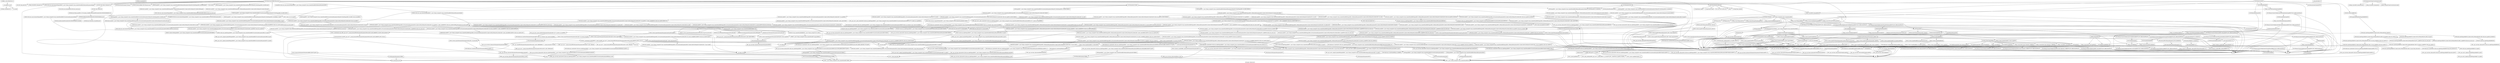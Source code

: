digraph "Call graph: MonteCarlo.ll" {
	label="Call graph: MonteCarlo.ll";

	Node0x55ce419c36e0 [shape=record,label="{__cxx_global_var_init}"];
	Node0x55ce419c36e0 -> Node0x55ce41936bb0;
	Node0x55ce419c36e0 -> Node0x55ce41925a30;
	Node0x55ce41936bb0 [shape=record,label="{_ZNSt8ios_base4InitC1Ev}"];
	Node0x55ce4195b8d0 [shape=record,label="{_ZNSt8ios_base4InitD1Ev}"];
	Node0x55ce41925a30 [shape=record,label="{__cxa_atexit}"];
	Node0x55ce4192ec90 [shape=record,label="{_ZN10MonteCarloC2ERK10Parameters}"];
	Node0x55ce4192ec90 -> Node0x55ce4191a620;
	Node0x55ce4192ec90 -> Node0x55ce4199cca0;
	Node0x55ce4192ec90 -> Node0x55ce41994f20;
	Node0x55ce4192ec90 -> Node0x55ce419518d0;
	Node0x55ce4192ec90 -> Node0x55ce419ae410;
	Node0x55ce4192ec90 -> Node0x55ce4199c7f0;
	Node0x55ce4192ec90 -> Node0x55ce418c6aa0;
	Node0x55ce4192ec90 -> Node0x55ce4198ba90;
	Node0x55ce4192ec90 -> Node0x55ce418c6e00;
	Node0x55ce4192ec90 -> Node0x55ce419af910;
	Node0x55ce4192ec90 -> Node0x55ce419ce5d0;
	Node0x55ce4192ec90 -> Node0x55ce41a300c0;
	Node0x55ce4192ec90 -> Node0x55ce41a0e7c0;
	Node0x55ce4192ec90 -> Node0x55ce418c3490;
	Node0x55ce4192ec90 -> Node0x55ce418c8680;
	Node0x55ce4192ec90 -> Node0x55ce418c49a0;
	Node0x55ce4192ec90 -> Node0x55ce418c38b0;
	Node0x55ce4192ec90 -> Node0x55ce418c5fc0;
	Node0x55ce4192ec90 -> Node0x55ce418c8e50;
	Node0x55ce4192ec90 -> Node0x55ce418c6bf0;
	Node0x55ce4192ec90 -> Node0x55ce418c5f40;
	Node0x55ce4192ec90 -> Node0x55ce418c92a0;
	Node0x55ce418c5b30 [shape=record,label="{_ZNSt3mapINSt7__cxx1112basic_stringIcSt11char_traitsIcESaIcEEE18MaterialParametersSt4lessIS5_ESaISt4pairIKS5_S6_EEEC2ERKSD_}"];
	Node0x55ce418c5b30 -> Node0x55ce41a4e620;
	Node0x55ce4191a620 [shape=record,label="{_ZN9qs_vectorI9MC_DomainEC2Ev}"];
	Node0x55ce418c8e50 [shape=record,label="{_ZNKSt3mapINSt7__cxx1112basic_stringIcSt11char_traitsIcESaIcEEE18MaterialParametersSt4lessIS5_ESaISt4pairIKS5_S6_EEE5beginEv}"];
	Node0x55ce418c8e50 -> Node0x55ce418c6d10;
	Node0x55ce418c6bf0 [shape=record,label="{_ZNKSt3mapINSt7__cxx1112basic_stringIcSt11char_traitsIcESaIcEEE18MaterialParametersSt4lessIS5_ESaISt4pairIKS5_S6_EEE3endEv}"];
	Node0x55ce418c6bf0 -> Node0x55ce41994e90;
	Node0x55ce418c5f40 [shape=record,label="{_ZStneRKSt23_Rb_tree_const_iteratorISt4pairIKNSt7__cxx1112basic_stringIcSt11char_traitsIcESaIcEEE18MaterialParametersEESC_}"];
	Node0x55ce418c5fc0 [shape=record,label="{_ZNKSt3mapINSt7__cxx1112basic_stringIcSt11char_traitsIcESaIcEEE22CrossSectionParametersSt4lessIS5_ESaISt4pairIKS5_S6_EEE2atERSA_}"];
	Node0x55ce418c5fc0 -> Node0x55ce41943e10;
	Node0x55ce418c5fc0 -> Node0x55ce41919580;
	Node0x55ce418c5fc0 -> Node0x55ce41a08bf0;
	Node0x55ce418c5fc0 -> Node0x55ce41a184a0;
	Node0x55ce418c5fc0 -> Node0x55ce418c8920;
	Node0x55ce418c5fc0 -> Node0x55ce418c4310;
	Node0x55ce418c5fc0 -> Node0x55ce418c6f80;
	Node0x55ce4199cca0 [shape=record,label="{_ZN10ParametersC2ERKS_}"];
	Node0x55ce4199cca0 -> Node0x55ce418c9150;
	Node0x55ce4199cca0 -> Node0x55ce418c91c0;
	Node0x55ce4199cca0 -> Node0x55ce418c5b30;
	Node0x55ce4199cca0 -> Node0x55ce418c44c0;
	Node0x55ce4199cca0 -> Node0x55ce418c8ec0;
	Node0x55ce4199cca0 -> Node0x55ce418c5ac0;
	Node0x55ce4199cca0 -> Node0x55ce418c52a0;
	Node0x55ce418c8680 [shape=record,label="{_ZN18MC_Particle_BufferC1EP10MonteCarlom}"];
	Node0x55ce418c3490 [shape=record,label="{_ZN22ParticleVaultContainerC1Emmm}"];
	Node0x55ce418c6e00 [shape=record,label="{_ZN10ParametersD2Ev}"];
	Node0x55ce418c6e00 -> Node0x55ce418dfd80;
	Node0x55ce418c6e00 -> Node0x55ce418c8ec0;
	Node0x55ce418c6e00 -> Node0x55ce418c5ac0;
	Node0x55ce418c6e00 -> Node0x55ce418c52a0;
	Node0x55ce418c6aa0 [shape=record,label="{_ZN9qs_vectorI9MC_DomainED2Ev}"];
	Node0x55ce418c6aa0 -> Node0x55ce418e3650;
	Node0x55ce418c6aa0 -> Node0x55ce418e25e0;
	Node0x55ce418dfd80 [shape=record,label="{_ZNSt3mapINSt7__cxx1112basic_stringIcSt11char_traitsIcESaIcEEE22CrossSectionParametersSt4lessIS5_ESaISt4pairIKS5_S6_EEED2Ev}"];
	Node0x55ce418dfd80 -> Node0x55ce41a55950;
	Node0x55ce418c44c0 [shape=record,label="{_ZNSt3mapINSt7__cxx1112basic_stringIcSt11char_traitsIcESaIcEEE22CrossSectionParametersSt4lessIS5_ESaISt4pairIKS5_S6_EEEC2ERKSD_}"];
	Node0x55ce418c44c0 -> Node0x55ce41a4e6a0;
	Node0x55ce418c8400 [shape=record,label="{__gxx_personality_v0}"];
	Node0x55ce41994f20 [shape=record,label="{_Znwm}"];
	Node0x55ce419518d0 [shape=record,label="{_ZNSt7__cxx1112basic_stringIcSt11char_traitsIcESaIcEEC1ERKS4_}"];
	Node0x55ce419ae410 [shape=record,label="{_ZN7TalliesC2EiiiNSt7__cxx1112basic_stringIcSt11char_traitsIcESaIcEEEi}"];
	Node0x55ce419ae410 -> Node0x55ce418c8240;
	Node0x55ce419ae410 -> Node0x55ce418c8160;
	Node0x55ce419ae410 -> Node0x55ce418c5ca0;
	Node0x55ce419ae410 -> Node0x55ce418c5310;
	Node0x55ce419ae410 -> Node0x55ce418c8320;
	Node0x55ce419ae410 -> Node0x55ce419518d0;
	Node0x55ce419ae410 -> Node0x55ce418c9230;
	Node0x55ce419ae410 -> Node0x55ce4199c7f0;
	Node0x55ce419ae410 -> Node0x55ce418c6d90;
	Node0x55ce419ae410 -> Node0x55ce418c3620;
	Node0x55ce419ae410 -> Node0x55ce418c8700;
	Node0x55ce419ae410 -> Node0x55ce418c80f0;
	Node0x55ce419ae410 -> Node0x55ce418c7040;
	Node0x55ce4199c7f0 [shape=record,label="{_ZNSt7__cxx1112basic_stringIcSt11char_traitsIcESaIcEED1Ev}"];
	Node0x55ce419ce5d0 [shape=record,label="{_ZdlPv}"];
	Node0x55ce4198ba90 [shape=record,label="{_ZN17MC_Processor_InfoC2Ev}"];
	Node0x55ce4198ba90 -> Node0x55ce418c36f0;
	Node0x55ce4198ba90 -> Node0x55ce418c6b10;
	Node0x55ce4198ba90 -> Node0x55ce418c3f10;
	Node0x55ce4198ba90 -> Node0x55ce41a3d0d0;
	Node0x55ce4198ba90 -> Node0x55ce41a3cc00;
	Node0x55ce419af910 [shape=record,label="{_ZN12MC_Time_InfoC2Ev}"];
	Node0x55ce41a300c0 [shape=record,label="{_ZN23MC_Fast_Timer_ContainerC2Ev}"];
	Node0x55ce41a300c0 -> Node0x55ce41a3c960;
	Node0x55ce41a0e7c0 [shape=record,label="{printf}"];
	Node0x55ce418c92a0 [shape=record,label="{_ZNKSt23_Rb_tree_const_iteratorISt4pairIKNSt7__cxx1112basic_stringIcSt11char_traitsIcESaIcEEE18MaterialParametersEEptEv}"];
	Node0x55ce418c92a0 -> Node0x55ce41963180;
	Node0x55ce418c38b0 [shape=record,label="{llvm.ceil.f64}"];
	Node0x55ce41919580 [shape=record,label="{_ZNKSt3mapINSt7__cxx1112basic_stringIcSt11char_traitsIcESaIcEEE22CrossSectionParametersSt4lessIS5_ESaISt4pairIKS5_S6_EEE3endEv}"];
	Node0x55ce41919580 -> Node0x55ce419af2c0;
	Node0x55ce41a08bf0 [shape=record,label="{_ZSteqRKSt23_Rb_tree_const_iteratorISt4pairIKNSt7__cxx1112basic_stringIcSt11char_traitsIcESaIcEEE22CrossSectionParametersEESC_}"];
	Node0x55ce41a184a0 [shape=record,label="{_ZNKSt3mapINSt7__cxx1112basic_stringIcSt11char_traitsIcESaIcEEE22CrossSectionParametersSt4lessIS5_ESaISt4pairIKS5_S6_EEE8key_compEv}"];
	Node0x55ce41a184a0 -> Node0x55ce4199d6b0;
	Node0x55ce418c8920 [shape=record,label="{_ZNKSt23_Rb_tree_const_iteratorISt4pairIKNSt7__cxx1112basic_stringIcSt11char_traitsIcESaIcEEE22CrossSectionParametersEEdeEv}"];
	Node0x55ce418c8920 -> Node0x55ce4193c730;
	Node0x55ce418c49a0 [shape=record,label="{_ZNSt23_Rb_tree_const_iteratorISt4pairIKNSt7__cxx1112basic_stringIcSt11char_traitsIcESaIcEEE18MaterialParametersEEppEi}"];
	Node0x55ce418c49a0 -> Node0x55ce418c85f0;
	Node0x55ce418c49a0 -> Node0x55ce418df4d0;
	Node0x55ce418f8250 [shape=record,label="{_ZNSt12_Vector_baseI18GeometryParametersSaIS0_EE12_Vector_implD2Ev}"];
	Node0x55ce418f8250 -> Node0x55ce41a4df40;
	Node0x55ce418fd900 [shape=record,label="{_ZNSt12_Vector_baseI18GeometryParametersSaIS0_EE17_Vector_impl_dataC2Ev}"];
	Node0x55ce418ffa20 [shape=record,label="{_ZNSt12_Vector_baseI18GeometryParametersSaIS0_EE11_M_allocateEm}"];
	Node0x55ce418ffa20 -> Node0x55ce41900080;
	Node0x55ce41900080 [shape=record,label="{_ZNSt16allocator_traitsISaI18GeometryParametersEE8allocateERS1_m}"];
	Node0x55ce41900080 -> Node0x55ce41900cd0;
	Node0x55ce41900cd0 [shape=record,label="{_ZN9__gnu_cxx13new_allocatorI18GeometryParametersE8allocateEmPKv}"];
	Node0x55ce41900cd0 -> Node0x55ce419022a0;
	Node0x55ce41900cd0 -> Node0x55ce418dfbe0;
	Node0x55ce41900cd0 -> Node0x55ce41994f20;
	Node0x55ce418e5790 [shape=record,label="{_ZN10MonteCarloD2Ev}"];
	Node0x55ce418e5790 -> Node0x55ce418e6980;
	Node0x55ce418e5790 -> Node0x55ce419ce5d0;
	Node0x55ce418e5790 -> Node0x55ce418e7220;
	Node0x55ce418e5790 -> Node0x55ce418c6aa0;
	Node0x55ce418e5790 -> Node0x55ce418e79e0;
	Node0x55ce418e5790 -> Node0x55ce418c6e00;
	Node0x55ce418e5790 -> Node0x55ce418e7e20;
	Node0x55ce418e5790 -> Node0x55ce41921dc0;
	Node0x55ce418e6980 [shape=record,label="{_ZN11NuclearDataD2Ev}"];
	Node0x55ce418e6980 -> Node0x55ce418ec2c0;
	Node0x55ce418e6980 -> Node0x55ce418ecb30;
	Node0x55ce418e7220 [shape=record,label="{_ZN22ParticleVaultContainerD1Ev}"];
	Node0x55ce418e79e0 [shape=record,label="{_ZN16MaterialDatabaseD2Ev}"];
	Node0x55ce418e79e0 -> Node0x55ce418ef500;
	Node0x55ce418e7e20 [shape=record,label="{_ZN7TalliesD2Ev}"];
	Node0x55ce418e7e20 -> Node0x55ce418f00e0;
	Node0x55ce418e7e20 -> Node0x55ce418c3620;
	Node0x55ce418e7e20 -> Node0x55ce418c8700;
	Node0x55ce418e7e20 -> Node0x55ce418c80f0;
	Node0x55ce418e7e20 -> Node0x55ce418c7040;
	Node0x55ce418e7e20 -> Node0x55ce418c6d90;
	Node0x55ce41921dc0 [shape=record,label="{_ZN18MC_Particle_BufferD2Ev}"];
	Node0x55ce41921dc0 -> Node0x55ce418f0e20;
	Node0x55ce418f1e00 [shape=record,label="{_ZN10MonteCarlo22clearCrossSectionCacheEv}"];
	Node0x55ce418f1e00 -> Node0x55ce418f3ad0;
	Node0x55ce418f1e00 -> Node0x55ce418f4a90;
	Node0x55ce418f1e00 -> Node0x55ce418f52b0;
	Node0x55ce418f3ad0 [shape=record,label="{_ZNK9qs_vectorI9MC_DomainE4sizeEv}"];
	Node0x55ce418f4a90 [shape=record,label="{_ZN9qs_vectorI9MC_DomainEixEi}"];
	Node0x55ce418f52b0 [shape=record,label="{_ZN9MC_Domain22clearCrossSectionCacheEi}"];
	Node0x55ce418c9150 [shape=record,label="{_ZN20SimulationParametersC2ERKS_}"];
	Node0x55ce418c9150 -> Node0x55ce419518d0;
	Node0x55ce418c9150 -> Node0x55ce4199c7f0;
	Node0x55ce418c9150 -> Node0x55ce418c85f0;
	Node0x55ce418c91c0 [shape=record,label="{_ZNSt6vectorI18GeometryParametersSaIS0_EEC2ERKS2_}"];
	Node0x55ce418c91c0 -> Node0x55ce41a4dd40;
	Node0x55ce418c91c0 -> Node0x55ce41a4ddc0;
	Node0x55ce418c91c0 -> Node0x55ce41a4de40;
	Node0x55ce418c91c0 -> Node0x55ce41a4dec0;
	Node0x55ce418c91c0 -> Node0x55ce41a4df40;
	Node0x55ce418c91c0 -> Node0x55ce41a4e110;
	Node0x55ce418c91c0 -> Node0x55ce41a4e190;
	Node0x55ce418c91c0 -> Node0x55ce41a4e210;
	Node0x55ce418c91c0 -> Node0x55ce41a4e290;
	Node0x55ce418c91c0 -> Node0x55ce41a4e5a0;
	Node0x55ce41a4e290 [shape=record,label="{_ZSt22__uninitialized_copy_aIN9__gnu_cxx17__normal_iteratorIPK18GeometryParametersSt6vectorIS2_SaIS2_EEEEPS2_S2_ET0_T_SB_SA_RSaIT1_E}"];
	Node0x55ce41a4e290 -> Node0x55ce418c85f0;
	Node0x55ce41a4e290 -> Node0x55ce418f9a80;
	Node0x55ce418c8ec0 [shape=record,label="{_ZNSt3mapINSt7__cxx1112basic_stringIcSt11char_traitsIcESaIcEEE18MaterialParametersSt4lessIS5_ESaISt4pairIKS5_S6_EEED2Ev}"];
	Node0x55ce418c8ec0 -> Node0x55ce41a4e750;
	Node0x55ce418c5ac0 [shape=record,label="{_ZNSt6vectorI18GeometryParametersSaIS0_EED2Ev}"];
	Node0x55ce418c5ac0 -> Node0x55ce41a4e210;
	Node0x55ce418c5ac0 -> Node0x55ce41a4e830;
	Node0x55ce418c5ac0 -> Node0x55ce41a4e5a0;
	Node0x55ce418c5ac0 -> Node0x55ce418e25e0;
	Node0x55ce418c52a0 [shape=record,label="{_ZN20SimulationParametersD2Ev}"];
	Node0x55ce418c52a0 -> Node0x55ce4199c7f0;
	Node0x55ce418c85f0 [shape=record,label="{llvm.memcpy.p0.p0.i64}"];
	Node0x55ce41a4dd40 [shape=record,label="{_ZNKSt6vectorI18GeometryParametersSaIS0_EE4sizeEv}"];
	Node0x55ce41a4de40 [shape=record,label="{_ZN9__gnu_cxx14__alloc_traitsISaI18GeometryParametersES1_E17_S_select_on_copyERKS2_}"];
	Node0x55ce41a4de40 -> Node0x55ce418f6700;
	Node0x55ce41a4ddc0 [shape=record,label="{_ZNKSt12_Vector_baseI18GeometryParametersSaIS0_EE19_M_get_Tp_allocatorEv}"];
	Node0x55ce41a4dec0 [shape=record,label="{_ZNSt12_Vector_baseI18GeometryParametersSaIS0_EEC2EmRKS1_}"];
	Node0x55ce41a4dec0 -> Node0x55ce418f71a0;
	Node0x55ce41a4dec0 -> Node0x55ce418f7a10;
	Node0x55ce41a4dec0 -> Node0x55ce418f8250;
	Node0x55ce41a4df40 [shape=record,label="{_ZNSaI18GeometryParametersED2Ev}"];
	Node0x55ce41a4df40 -> Node0x55ce418f86f0;
	Node0x55ce41a4e110 [shape=record,label="{_ZNKSt6vectorI18GeometryParametersSaIS0_EE5beginEv}"];
	Node0x55ce41a4e110 -> Node0x55ce418fa5b0;
	Node0x55ce41a4e190 [shape=record,label="{_ZNKSt6vectorI18GeometryParametersSaIS0_EE3endEv}"];
	Node0x55ce41a4e190 -> Node0x55ce418fa5b0;
	Node0x55ce41a4e210 [shape=record,label="{_ZNSt12_Vector_baseI18GeometryParametersSaIS0_EE19_M_get_Tp_allocatorEv}"];
	Node0x55ce41a4e5a0 [shape=record,label="{_ZNSt12_Vector_baseI18GeometryParametersSaIS0_EED2Ev}"];
	Node0x55ce41a4e5a0 -> Node0x55ce418e5cc0;
	Node0x55ce41a4e5a0 -> Node0x55ce418f8250;
	Node0x55ce41a4e5a0 -> Node0x55ce418e25e0;
	Node0x55ce418f6700 [shape=record,label="{_ZNSt16allocator_traitsISaI18GeometryParametersEE37select_on_container_copy_constructionERKS1_}"];
	Node0x55ce418f6700 -> Node0x55ce418fa8f0;
	Node0x55ce418fa8f0 [shape=record,label="{_ZNSaI18GeometryParametersEC2ERKS0_}"];
	Node0x55ce418fa8f0 -> Node0x55ce418fceb0;
	Node0x55ce418fceb0 [shape=record,label="{_ZN9__gnu_cxx13new_allocatorI18GeometryParametersEC2ERKS2_}"];
	Node0x55ce418f71a0 [shape=record,label="{_ZNSt12_Vector_baseI18GeometryParametersSaIS0_EE12_Vector_implC2ERKS1_}"];
	Node0x55ce418f71a0 -> Node0x55ce418fa8f0;
	Node0x55ce418f71a0 -> Node0x55ce418fd900;
	Node0x55ce418f7a10 [shape=record,label="{_ZNSt12_Vector_baseI18GeometryParametersSaIS0_EE17_M_create_storageEm}"];
	Node0x55ce418f7a10 -> Node0x55ce418ffa20;
	Node0x55ce4191eae0 [shape=record,label="{_ZNSt8_Rb_treeINSt7__cxx1112basic_stringIcSt11char_traitsIcESaIcEEESt4pairIKS5_18MaterialParametersESt10_Select1stIS9_ESt4lessIS5_ESaIS9_EE12_M_drop_nodeEPSt13_Rb_tree_nodeIS9_E}"];
	Node0x55ce4191eae0 -> Node0x55ce41a50c60;
	Node0x55ce4191eae0 -> Node0x55ce4191f270;
	Node0x55ce41a50c60 [shape=record,label="{_ZNSt8_Rb_treeINSt7__cxx1112basic_stringIcSt11char_traitsIcESaIcEEESt4pairIKS5_18MaterialParametersESt10_Select1stIS9_ESt4lessIS5_ESaIS9_EE15_M_destroy_nodeEPSt13_Rb_tree_nodeIS9_E}"];
	Node0x55ce41a50c60 -> Node0x55ce419242e0;
	Node0x55ce41a50c60 -> Node0x55ce41925900;
	Node0x55ce41a50c60 -> Node0x55ce41a50d10;
	Node0x55ce41a50d10 [shape=record,label="{_ZNSt16allocator_traitsISaISt13_Rb_tree_nodeISt4pairIKNSt7__cxx1112basic_stringIcSt11char_traitsIcESaIcEEE18MaterialParametersEEEE7destroyISA_EEvRSC_PT_}"];
	Node0x55ce41a50d10 -> Node0x55ce41a50d90;
	Node0x55ce41a50d90 [shape=record,label="{_ZN9__gnu_cxx13new_allocatorISt13_Rb_tree_nodeISt4pairIKNSt7__cxx1112basic_stringIcSt11char_traitsIcESaIcEEE18MaterialParametersEEE7destroyISB_EEvPT_}"];
	Node0x55ce41a50d90 -> Node0x55ce41a50e10;
	Node0x55ce41a50e10 [shape=record,label="{_ZNSt4pairIKNSt7__cxx1112basic_stringIcSt11char_traitsIcESaIcEEE18MaterialParametersED2Ev}"];
	Node0x55ce41a50e10 -> Node0x55ce41a50ec0;
	Node0x55ce41a50e10 -> Node0x55ce4199c7f0;
	Node0x55ce41a50ec0 [shape=record,label="{_ZN18MaterialParametersD2Ev}"];
	Node0x55ce41a50ec0 -> Node0x55ce4199c7f0;
	Node0x55ce41a4f8a0 [shape=record,label="{_ZNSt18_Rb_tree_node_base10_S_minimumEPS_}"];
	Node0x55ce4191a730 [shape=record,label="{_ZNSt18_Rb_tree_node_base10_S_maximumEPS_}"];
	Node0x55ce41a4e6a0 [shape=record,label="{_ZNSt8_Rb_treeINSt7__cxx1112basic_stringIcSt11char_traitsIcESaIcEEESt4pairIKS5_22CrossSectionParametersESt10_Select1stIS9_ESt4lessIS5_ESaIS9_EEC2ERKSF_}"];
	Node0x55ce41a4e6a0 -> Node0x55ce41a51080;
	Node0x55ce41a4e6a0 -> Node0x55ce41a51100;
	Node0x55ce41a4e6a0 -> Node0x55ce41a51180;
	Node0x55ce41a4e6a0 -> Node0x55ce41a512b0;
	Node0x55ce41a4e6a0 -> Node0x55ce41a51330;
	Node0x55ce419022a0 [shape=record,label="{_ZNK9__gnu_cxx13new_allocatorI18GeometryParametersE8max_sizeEv}"];
	Node0x55ce418dfbe0 [shape=record,label="{_ZSt17__throw_bad_allocv}"];
	Node0x55ce418f86f0 [shape=record,label="{_ZN9__gnu_cxx13new_allocatorI18GeometryParametersED2Ev}"];
	Node0x55ce418f9a80 [shape=record,label="{_ZSt18uninitialized_copyIN9__gnu_cxx17__normal_iteratorIPK18GeometryParametersSt6vectorIS2_SaIS2_EEEEPS2_ET0_T_SB_SA_}"];
	Node0x55ce418f9a80 -> Node0x55ce418c85f0;
	Node0x55ce418f9a80 -> Node0x55ce41a4fa00;
	Node0x55ce41a4fa00 [shape=record,label="{_ZNSt20__uninitialized_copyILb0EE13__uninit_copyIN9__gnu_cxx17__normal_iteratorIPK18GeometryParametersSt6vectorIS4_SaIS4_EEEEPS4_EET0_T_SD_SC_}"];
	Node0x55ce41a4fa00 -> Node0x55ce41a4fb30;
	Node0x55ce41a4fa00 -> Node0x55ce41a4fbb0;
	Node0x55ce41a4fa00 -> Node0x55ce41a4fc30;
	Node0x55ce41a4fa00 -> Node0x55ce41a4fd60;
	Node0x55ce41a4fa00 -> Node0x55ce41a4fde0;
	Node0x55ce41a4fa00 -> Node0x55ce41a4fe60;
	Node0x55ce41a4fa00 -> Node0x55ce41a4fee0;
	Node0x55ce41a4fa00 -> Node0x55ce41a4ff60;
	Node0x55ce41a4fa00 -> Node0x55ce41a4ffe0;
	Node0x55ce41a4fa00 -> Node0x55ce418e25e0;
	Node0x55ce41a4fb30 [shape=record,label="{_ZN9__gnu_cxxneIPK18GeometryParametersSt6vectorIS1_SaIS1_EEEEbRKNS_17__normal_iteratorIT_T0_EESC_}"];
	Node0x55ce41a4fb30 -> Node0x55ce419057c0;
	Node0x55ce41a4fc30 [shape=record,label="{_ZSt10_ConstructI18GeometryParametersJRKS0_EEvPT_DpOT0_}"];
	Node0x55ce41a4fc30 -> Node0x55ce41907a90;
	Node0x55ce41a4fbb0 [shape=record,label="{_ZNK9__gnu_cxx17__normal_iteratorIPK18GeometryParametersSt6vectorIS1_SaIS1_EEEdeEv}"];
	Node0x55ce41a4fd60 [shape=record,label="{_ZN9__gnu_cxx17__normal_iteratorIPK18GeometryParametersSt6vectorIS1_SaIS1_EEEppEv}"];
	Node0x55ce41a4fde0 [shape=record,label="{__cxa_begin_catch}"];
	Node0x55ce41a4fe60 [shape=record,label="{_ZSt8_DestroyIP18GeometryParametersEvT_S2_}"];
	Node0x55ce41a4fe60 -> Node0x55ce41909150;
	Node0x55ce41a4fee0 [shape=record,label="{__cxa_rethrow}"];
	Node0x55ce41a4ff60 [shape=record,label="{__cxa_end_catch}"];
	Node0x55ce418e25e0 [shape=record,label="{__clang_call_terminate}"];
	Node0x55ce418e25e0 -> Node0x55ce41a4fde0;
	Node0x55ce418e25e0 -> Node0x55ce4190a9b0;
	Node0x55ce4190a9b0 [shape=record,label="{_ZSt9terminatev}"];
	Node0x55ce41a4ffe0 [shape=record,label="{llvm.trap}"];
	Node0x55ce419057c0 [shape=record,label="{_ZNK9__gnu_cxx17__normal_iteratorIPK18GeometryParametersSt6vectorIS1_SaIS1_EEE4baseEv}"];
	Node0x55ce41907a90 [shape=record,label="{_ZN18GeometryParametersC2ERKS_}"];
	Node0x55ce41907a90 -> Node0x55ce419518d0;
	Node0x55ce41907a90 -> Node0x55ce418c85f0;
	Node0x55ce41909150 [shape=record,label="{_ZNSt12_Destroy_auxILb0EE9__destroyIP18GeometryParametersEEvT_S4_}"];
	Node0x55ce41909150 -> Node0x55ce4190c150;
	Node0x55ce4190c150 [shape=record,label="{_ZSt8_DestroyI18GeometryParametersEvPT_}"];
	Node0x55ce4190c150 -> Node0x55ce41930570;
	Node0x55ce41930570 [shape=record,label="{_ZN18GeometryParametersD2Ev}"];
	Node0x55ce41930570 -> Node0x55ce4199c7f0;
	Node0x55ce418fa5b0 [shape=record,label="{_ZN9__gnu_cxx17__normal_iteratorIPK18GeometryParametersSt6vectorIS1_SaIS1_EEEC2ERKS3_}"];
	Node0x55ce418e5cc0 [shape=record,label="{_ZNSt12_Vector_baseI18GeometryParametersSaIS0_EE13_M_deallocateEPS0_m}"];
	Node0x55ce418e5cc0 -> Node0x55ce4190ee70;
	Node0x55ce4190ee70 [shape=record,label="{_ZNSt16allocator_traitsISaI18GeometryParametersEE10deallocateERS1_PS0_m}"];
	Node0x55ce4190ee70 -> Node0x55ce41989420;
	Node0x55ce41989420 [shape=record,label="{_ZN9__gnu_cxx13new_allocatorI18GeometryParametersE10deallocateEPS1_m}"];
	Node0x55ce41989420 -> Node0x55ce419ce5d0;
	Node0x55ce41a4e620 [shape=record,label="{_ZNSt8_Rb_treeINSt7__cxx1112basic_stringIcSt11char_traitsIcESaIcEEESt4pairIKS5_18MaterialParametersESt10_Select1stIS9_ESt4lessIS5_ESaIS9_EEC2ERKSF_}"];
	Node0x55ce41a4e620 -> Node0x55ce41911fb0;
	Node0x55ce41a4e620 -> Node0x55ce419131f0;
	Node0x55ce41a4e620 -> Node0x55ce41913b70;
	Node0x55ce41a4e620 -> Node0x55ce41913ee0;
	Node0x55ce41a4e620 -> Node0x55ce41914f10;
	Node0x55ce41911fb0 [shape=record,label="{_ZNSt8_Rb_treeINSt7__cxx1112basic_stringIcSt11char_traitsIcESaIcEEESt4pairIKS5_18MaterialParametersESt10_Select1stIS9_ESt4lessIS5_ESaIS9_EE13_Rb_tree_implISD_Lb1EEC2ERKSH_}"];
	Node0x55ce41911fb0 -> Node0x55ce41915b00;
	Node0x55ce41911fb0 -> Node0x55ce41915ed0;
	Node0x55ce41911fb0 -> Node0x55ce41916870;
	Node0x55ce41911fb0 -> Node0x55ce419176d0;
	Node0x55ce41911fb0 -> Node0x55ce419191b0;
	Node0x55ce419131f0 [shape=record,label="{_ZNKSt8_Rb_treeINSt7__cxx1112basic_stringIcSt11char_traitsIcESaIcEEESt4pairIKS5_18MaterialParametersESt10_Select1stIS9_ESt4lessIS5_ESaIS9_EE7_M_rootEv}"];
	Node0x55ce41913b70 [shape=record,label="{_ZNSt8_Rb_treeINSt7__cxx1112basic_stringIcSt11char_traitsIcESaIcEEESt4pairIKS5_18MaterialParametersESt10_Select1stIS9_ESt4lessIS5_ESaIS9_EE7_M_copyERKSF_}"];
	Node0x55ce41913b70 -> Node0x55ce41a4ea00;
	Node0x55ce41913b70 -> Node0x55ce41a4ea80;
	Node0x55ce41913ee0 [shape=record,label="{_ZNSt8_Rb_treeINSt7__cxx1112basic_stringIcSt11char_traitsIcESaIcEEESt4pairIKS5_18MaterialParametersESt10_Select1stIS9_ESt4lessIS5_ESaIS9_EE7_M_rootEv}"];
	Node0x55ce41914f10 [shape=record,label="{_ZNSt8_Rb_treeINSt7__cxx1112basic_stringIcSt11char_traitsIcESaIcEEESt4pairIKS5_18MaterialParametersESt10_Select1stIS9_ESt4lessIS5_ESaIS9_EE13_Rb_tree_implISD_Lb1EED2Ev}"];
	Node0x55ce41914f10 -> Node0x55ce41916870;
	Node0x55ce41915b00 [shape=record,label="{_ZN9__gnu_cxx14__alloc_traitsISaISt13_Rb_tree_nodeISt4pairIKNSt7__cxx1112basic_stringIcSt11char_traitsIcESaIcEEE18MaterialParametersEEESC_E17_S_select_on_copyERKSD_}"];
	Node0x55ce41915b00 -> Node0x55ce41a4eb00;
	Node0x55ce41916870 [shape=record,label="{_ZNSaISt13_Rb_tree_nodeISt4pairIKNSt7__cxx1112basic_stringIcSt11char_traitsIcESaIcEEE18MaterialParametersEEED2Ev}"];
	Node0x55ce41916870 -> Node0x55ce41a4ebb0;
	Node0x55ce419176d0 [shape=record,label="{_ZNSt20_Rb_tree_key_compareISt4lessINSt7__cxx1112basic_stringIcSt11char_traitsIcESaIcEEEEEC2ERKS7_}"];
	Node0x55ce41a4ebb0 [shape=record,label="{_ZN9__gnu_cxx13new_allocatorISt13_Rb_tree_nodeISt4pairIKNSt7__cxx1112basic_stringIcSt11char_traitsIcESaIcEEE18MaterialParametersEEED2Ev}"];
	Node0x55ce419191b0 [shape=record,label="{_ZNSt15_Rb_tree_headerC2Ev}"];
	Node0x55ce419191b0 -> Node0x55ce41a4ec60;
	Node0x55ce419191b0 -> Node0x55ce418e25e0;
	Node0x55ce41a4eb00 [shape=record,label="{_ZNSt16allocator_traitsISaISt13_Rb_tree_nodeISt4pairIKNSt7__cxx1112basic_stringIcSt11char_traitsIcESaIcEEE18MaterialParametersEEEE37select_on_container_copy_constructionERKSC_}"];
	Node0x55ce41a4eb00 -> Node0x55ce41915ed0;
	Node0x55ce41915ed0 [shape=record,label="{_ZNSaISt13_Rb_tree_nodeISt4pairIKNSt7__cxx1112basic_stringIcSt11char_traitsIcESaIcEEE18MaterialParametersEEEC2ERKSB_}"];
	Node0x55ce41915ed0 -> Node0x55ce41a4ed10;
	Node0x55ce41a4ed10 [shape=record,label="{_ZN9__gnu_cxx13new_allocatorISt13_Rb_tree_nodeISt4pairIKNSt7__cxx1112basic_stringIcSt11char_traitsIcESaIcEEE18MaterialParametersEEEC2ERKSD_}"];
	Node0x55ce41a4ec60 [shape=record,label="{_ZNSt15_Rb_tree_header8_M_resetEv}"];
	Node0x55ce41a4ea00 [shape=record,label="{_ZNSt8_Rb_treeINSt7__cxx1112basic_stringIcSt11char_traitsIcESaIcEEESt4pairIKS5_18MaterialParametersESt10_Select1stIS9_ESt4lessIS5_ESaIS9_EE11_Alloc_nodeC2ERSF_}"];
	Node0x55ce41a4ea80 [shape=record,label="{_ZNSt8_Rb_treeINSt7__cxx1112basic_stringIcSt11char_traitsIcESaIcEEESt4pairIKS5_18MaterialParametersESt10_Select1stIS9_ESt4lessIS5_ESaIS9_EE7_M_copyINSF_11_Alloc_nodeEEEPSt13_Rb_tree_nodeIS9_ERKSF_RT_}"];
	Node0x55ce41a4ea80 -> Node0x55ce41a4edc0;
	Node0x55ce41a4ea80 -> Node0x55ce41a4ee70;
	Node0x55ce41a4ea80 -> Node0x55ce41a4eef0;
	Node0x55ce41a4ea80 -> Node0x55ce41a4ef70;
	Node0x55ce41a4ea80 -> Node0x55ce41a4eff0;
	Node0x55ce41a4ea80 -> Node0x55ce41a4f1c0;
	Node0x55ce41a4ea80 -> Node0x55ce41a4f240;
	Node0x55ce41a4eef0 [shape=record,label="{_ZNSt8_Rb_treeINSt7__cxx1112basic_stringIcSt11char_traitsIcESaIcEEESt4pairIKS5_18MaterialParametersESt10_Select1stIS9_ESt4lessIS5_ESaIS9_EE7_M_copyINSF_11_Alloc_nodeEEEPSt13_Rb_tree_nodeIS9_EPKSJ_PSt18_Rb_tree_node_baseRT_}"];
	Node0x55ce41a4eef0 -> Node0x55ce41a4f2c0;
	Node0x55ce41a4eef0 -> Node0x55ce41a4f340;
	Node0x55ce41a4eef0 -> Node0x55ce41a4eef0;
	Node0x55ce41a4eef0 -> Node0x55ce41a4fde0;
	Node0x55ce41a4eef0 -> Node0x55ce41a4f3c0;
	Node0x55ce41a4eef0 -> Node0x55ce41a4fee0;
	Node0x55ce41a4eef0 -> Node0x55ce41a4f590;
	Node0x55ce41a4eef0 -> Node0x55ce418e25e0;
	Node0x55ce41a4eef0 -> Node0x55ce41a4ff60;
	Node0x55ce41a4edc0 [shape=record,label="{_ZNKSt8_Rb_treeINSt7__cxx1112basic_stringIcSt11char_traitsIcESaIcEEESt4pairIKS5_18MaterialParametersESt10_Select1stIS9_ESt4lessIS5_ESaIS9_EE8_M_beginEv}"];
	Node0x55ce41a4ee70 [shape=record,label="{_ZNSt8_Rb_treeINSt7__cxx1112basic_stringIcSt11char_traitsIcESaIcEEESt4pairIKS5_18MaterialParametersESt10_Select1stIS9_ESt4lessIS5_ESaIS9_EE6_M_endEv}"];
	Node0x55ce41a4ef70 [shape=record,label="{_ZNSt8_Rb_treeINSt7__cxx1112basic_stringIcSt11char_traitsIcESaIcEEESt4pairIKS5_18MaterialParametersESt10_Select1stIS9_ESt4lessIS5_ESaIS9_EE10_S_minimumEPSt18_Rb_tree_node_base}"];
	Node0x55ce41a4ef70 -> Node0x55ce41a4f8a0;
	Node0x55ce41a4eff0 [shape=record,label="{_ZNSt8_Rb_treeINSt7__cxx1112basic_stringIcSt11char_traitsIcESaIcEEESt4pairIKS5_18MaterialParametersESt10_Select1stIS9_ESt4lessIS5_ESaIS9_EE11_M_leftmostEv}"];
	Node0x55ce41a4f1c0 [shape=record,label="{_ZNSt8_Rb_treeINSt7__cxx1112basic_stringIcSt11char_traitsIcESaIcEEESt4pairIKS5_18MaterialParametersESt10_Select1stIS9_ESt4lessIS5_ESaIS9_EE10_S_maximumEPSt18_Rb_tree_node_base}"];
	Node0x55ce41a4f1c0 -> Node0x55ce4191a730;
	Node0x55ce41a4f240 [shape=record,label="{_ZNSt8_Rb_treeINSt7__cxx1112basic_stringIcSt11char_traitsIcESaIcEEESt4pairIKS5_18MaterialParametersESt10_Select1stIS9_ESt4lessIS5_ESaIS9_EE12_M_rightmostEv}"];
	Node0x55ce41a4f2c0 [shape=record,label="{_ZNSt8_Rb_treeINSt7__cxx1112basic_stringIcSt11char_traitsIcESaIcEEESt4pairIKS5_18MaterialParametersESt10_Select1stIS9_ESt4lessIS5_ESaIS9_EE13_M_clone_nodeINSF_11_Alloc_nodeEEEPSt13_Rb_tree_nodeIS9_EPKSJ_RT_}"];
	Node0x55ce41a4f2c0 -> Node0x55ce41963180;
	Node0x55ce41a4f2c0 -> Node0x55ce4191bec0;
	Node0x55ce41a4f340 [shape=record,label="{_ZNSt8_Rb_treeINSt7__cxx1112basic_stringIcSt11char_traitsIcESaIcEEESt4pairIKS5_18MaterialParametersESt10_Select1stIS9_ESt4lessIS5_ESaIS9_EE8_S_rightEPKSt18_Rb_tree_node_base}"];
	Node0x55ce41a4f590 [shape=record,label="{_ZNSt8_Rb_treeINSt7__cxx1112basic_stringIcSt11char_traitsIcESaIcEEESt4pairIKS5_18MaterialParametersESt10_Select1stIS9_ESt4lessIS5_ESaIS9_EE7_S_leftEPKSt18_Rb_tree_node_base}"];
	Node0x55ce41a4f3c0 [shape=record,label="{_ZNSt8_Rb_treeINSt7__cxx1112basic_stringIcSt11char_traitsIcESaIcEEESt4pairIKS5_18MaterialParametersESt10_Select1stIS9_ESt4lessIS5_ESaIS9_EE8_M_eraseEPSt13_Rb_tree_nodeIS9_E}"];
	Node0x55ce41a4f3c0 -> Node0x55ce4191b330;
	Node0x55ce41a4f3c0 -> Node0x55ce41a4f3c0;
	Node0x55ce41a4f3c0 -> Node0x55ce419575d0;
	Node0x55ce41a4f3c0 -> Node0x55ce4191eae0;
	Node0x55ce4191bec0 [shape=record,label="{_ZNKSt8_Rb_treeINSt7__cxx1112basic_stringIcSt11char_traitsIcESaIcEEESt4pairIKS5_18MaterialParametersESt10_Select1stIS9_ESt4lessIS5_ESaIS9_EE11_Alloc_nodeclIRKS9_EEPSt13_Rb_tree_nodeIS9_EOT_}"];
	Node0x55ce4191bec0 -> Node0x55ce4191f7a0;
	Node0x55ce41963180 [shape=record,label="{_ZNKSt13_Rb_tree_nodeISt4pairIKNSt7__cxx1112basic_stringIcSt11char_traitsIcESaIcEEE18MaterialParametersEE9_M_valptrEv}"];
	Node0x55ce41963180 -> Node0x55ce41920260;
	Node0x55ce4191f7a0 [shape=record,label="{_ZNSt8_Rb_treeINSt7__cxx1112basic_stringIcSt11char_traitsIcESaIcEEESt4pairIKS5_18MaterialParametersESt10_Select1stIS9_ESt4lessIS5_ESaIS9_EE14_M_create_nodeIJRKS9_EEEPSt13_Rb_tree_nodeIS9_EDpOT_}"];
	Node0x55ce4191f7a0 -> Node0x55ce41921220;
	Node0x55ce4191f7a0 -> Node0x55ce41923170;
	Node0x55ce41920260 [shape=record,label="{_ZNK9__gnu_cxx16__aligned_membufISt4pairIKNSt7__cxx1112basic_stringIcSt11char_traitsIcESaIcEEE18MaterialParametersEE6_M_ptrEv}"];
	Node0x55ce41920260 -> Node0x55ce41a50bb0;
	Node0x55ce41921220 [shape=record,label="{_ZNSt8_Rb_treeINSt7__cxx1112basic_stringIcSt11char_traitsIcESaIcEEESt4pairIKS5_18MaterialParametersESt10_Select1stIS9_ESt4lessIS5_ESaIS9_EE11_M_get_nodeEv}"];
	Node0x55ce41921220 -> Node0x55ce419242e0;
	Node0x55ce41921220 -> Node0x55ce419247a0;
	Node0x55ce41923170 [shape=record,label="{_ZNSt8_Rb_treeINSt7__cxx1112basic_stringIcSt11char_traitsIcESaIcEEESt4pairIKS5_18MaterialParametersESt10_Select1stIS9_ESt4lessIS5_ESaIS9_EE17_M_construct_nodeIJRKS9_EEEvPSt13_Rb_tree_nodeIS9_EDpOT_}"];
	Node0x55ce41923170 -> Node0x55ce419242e0;
	Node0x55ce41923170 -> Node0x55ce41925900;
	Node0x55ce41923170 -> Node0x55ce419267a0;
	Node0x55ce41923170 -> Node0x55ce41a4fde0;
	Node0x55ce41923170 -> Node0x55ce4191f270;
	Node0x55ce41923170 -> Node0x55ce41a4fee0;
	Node0x55ce41923170 -> Node0x55ce41a4ff60;
	Node0x55ce41923170 -> Node0x55ce418e25e0;
	Node0x55ce419247a0 [shape=record,label="{_ZNSt16allocator_traitsISaISt13_Rb_tree_nodeISt4pairIKNSt7__cxx1112basic_stringIcSt11char_traitsIcESaIcEEE18MaterialParametersEEEE8allocateERSC_m}"];
	Node0x55ce419247a0 -> Node0x55ce41928600;
	Node0x55ce419242e0 [shape=record,label="{_ZNSt8_Rb_treeINSt7__cxx1112basic_stringIcSt11char_traitsIcESaIcEEESt4pairIKS5_18MaterialParametersESt10_Select1stIS9_ESt4lessIS5_ESaIS9_EE21_M_get_Node_allocatorEv}"];
	Node0x55ce41928600 [shape=record,label="{_ZN9__gnu_cxx13new_allocatorISt13_Rb_tree_nodeISt4pairIKNSt7__cxx1112basic_stringIcSt11char_traitsIcESaIcEEE18MaterialParametersEEE8allocateEmPKv}"];
	Node0x55ce41928600 -> Node0x55ce419294a0;
	Node0x55ce41928600 -> Node0x55ce418dfbe0;
	Node0x55ce41928600 -> Node0x55ce41994f20;
	Node0x55ce419294a0 [shape=record,label="{_ZNK9__gnu_cxx13new_allocatorISt13_Rb_tree_nodeISt4pairIKNSt7__cxx1112basic_stringIcSt11char_traitsIcESaIcEEE18MaterialParametersEEE8max_sizeEv}"];
	Node0x55ce419267a0 [shape=record,label="{_ZNSt16allocator_traitsISaISt13_Rb_tree_nodeISt4pairIKNSt7__cxx1112basic_stringIcSt11char_traitsIcESaIcEEE18MaterialParametersEEEE9constructISA_JRKSA_EEEvRSC_PT_DpOT0_}"];
	Node0x55ce419267a0 -> Node0x55ce4192a4c0;
	Node0x55ce41925900 [shape=record,label="{_ZNSt13_Rb_tree_nodeISt4pairIKNSt7__cxx1112basic_stringIcSt11char_traitsIcESaIcEEE18MaterialParametersEE9_M_valptrEv}"];
	Node0x55ce41925900 -> Node0x55ce4192bd80;
	Node0x55ce4191f270 [shape=record,label="{_ZNSt8_Rb_treeINSt7__cxx1112basic_stringIcSt11char_traitsIcESaIcEEESt4pairIKS5_18MaterialParametersESt10_Select1stIS9_ESt4lessIS5_ESaIS9_EE11_M_put_nodeEPSt13_Rb_tree_nodeIS9_E}"];
	Node0x55ce4191f270 -> Node0x55ce419242e0;
	Node0x55ce4191f270 -> Node0x55ce4192dcd0;
	Node0x55ce4191f270 -> Node0x55ce418e25e0;
	Node0x55ce4192bd80 [shape=record,label="{_ZN9__gnu_cxx16__aligned_membufISt4pairIKNSt7__cxx1112basic_stringIcSt11char_traitsIcESaIcEEE18MaterialParametersEE6_M_ptrEv}"];
	Node0x55ce4192bd80 -> Node0x55ce41a50a50;
	Node0x55ce4192a4c0 [shape=record,label="{_ZN9__gnu_cxx13new_allocatorISt13_Rb_tree_nodeISt4pairIKNSt7__cxx1112basic_stringIcSt11char_traitsIcESaIcEEE18MaterialParametersEEE9constructISB_JRKSB_EEEvPT_DpOT0_}"];
	Node0x55ce4192a4c0 -> Node0x55ce41a503e0;
	Node0x55ce41a503e0 [shape=record,label="{_ZNSt4pairIKNSt7__cxx1112basic_stringIcSt11char_traitsIcESaIcEEE18MaterialParametersEC2ERKS8_}"];
	Node0x55ce41a503e0 -> Node0x55ce419518d0;
	Node0x55ce41a503e0 -> Node0x55ce41a50490;
	Node0x55ce41a503e0 -> Node0x55ce4199c7f0;
	Node0x55ce41a50490 [shape=record,label="{_ZN18MaterialParametersC2ERKS_}"];
	Node0x55ce41a50490 -> Node0x55ce419518d0;
	Node0x55ce41a50490 -> Node0x55ce418c85f0;
	Node0x55ce41a50490 -> Node0x55ce4199c7f0;
	Node0x55ce4192dcd0 [shape=record,label="{_ZNSt16allocator_traitsISaISt13_Rb_tree_nodeISt4pairIKNSt7__cxx1112basic_stringIcSt11char_traitsIcESaIcEEE18MaterialParametersEEEE10deallocateERSC_PSB_m}"];
	Node0x55ce4192dcd0 -> Node0x55ce41a50ad0;
	Node0x55ce41a50a50 [shape=record,label="{_ZN9__gnu_cxx16__aligned_membufISt4pairIKNSt7__cxx1112basic_stringIcSt11char_traitsIcESaIcEEE18MaterialParametersEE7_M_addrEv}"];
	Node0x55ce41a50ad0 [shape=record,label="{_ZN9__gnu_cxx13new_allocatorISt13_Rb_tree_nodeISt4pairIKNSt7__cxx1112basic_stringIcSt11char_traitsIcESaIcEEE18MaterialParametersEEE10deallocateEPSC_m}"];
	Node0x55ce41a50ad0 -> Node0x55ce419ce5d0;
	Node0x55ce4191b330 [shape=record,label="{_ZNSt8_Rb_treeINSt7__cxx1112basic_stringIcSt11char_traitsIcESaIcEEESt4pairIKS5_18MaterialParametersESt10_Select1stIS9_ESt4lessIS5_ESaIS9_EE8_S_rightEPSt18_Rb_tree_node_base}"];
	Node0x55ce41a50bb0 [shape=record,label="{_ZNK9__gnu_cxx16__aligned_membufISt4pairIKNSt7__cxx1112basic_stringIcSt11char_traitsIcESaIcEEE18MaterialParametersEE7_M_addrEv}"];
	Node0x55ce419575d0 [shape=record,label="{_ZNSt8_Rb_treeINSt7__cxx1112basic_stringIcSt11char_traitsIcESaIcEEESt4pairIKS5_18MaterialParametersESt10_Select1stIS9_ESt4lessIS5_ESaIS9_EE7_S_leftEPSt18_Rb_tree_node_base}"];
	Node0x55ce41a552f0 [shape=record,label="{_ZN13MemoryControl10deallocateI14ScalarFluxCellEEvPT_iNS_16AllocationPolicyE}"];
	Node0x55ce41a552f0 -> Node0x55ce41a55370;
	Node0x55ce41a552f0 -> Node0x55ce41a54760;
	Node0x55ce41a552f0 -> Node0x55ce41a0e7c0;
	Node0x55ce41a55370 [shape=record,label="{_ZN14ScalarFluxCellD2Ev}"];
	Node0x55ce41a51ed0 [shape=record,label="{_ZN13MemoryControl10deallocateI7BalanceEEvPT_iNS_16AllocationPolicyE}"];
	Node0x55ce41a51ed0 -> Node0x55ce418c6d90;
	Node0x55ce41a51ed0 -> Node0x55ce41a54760;
	Node0x55ce41a51ed0 -> Node0x55ce41a0e7c0;
	Node0x55ce418c36f0 [shape=record,label="{_Z12mpiComm_rankiPi}"];
	Node0x55ce418c6b10 [shape=record,label="{_Z12mpiComm_sizeiPi}"];
	Node0x55ce418c3f10 [shape=record,label="{llvm.umul.with.overflow.i64}"];
	Node0x55ce41a3d0d0 [shape=record,label="{_Znam}"];
	Node0x55ce41a3cc00 [shape=record,label="{_Z13mpiComm_splitiiiPi}"];
	Node0x55ce41a3c960 [shape=record,label="{_ZN13MC_Fast_TimerC2Ev}"];
	Node0x55ce41a3c960 -> Node0x55ce41a555e0;
	Node0x55ce41a555e0 [shape=record,label="{_ZNSt6chrono10time_pointINS_3_V212system_clockENS_8durationIlSt5ratioILl1ELl1000000000EEEEEC2Ev}"];
	Node0x55ce41a555e0 -> Node0x55ce41a55690;
	Node0x55ce41a55690 [shape=record,label="{_ZNSt6chrono8durationIlSt5ratioILl1ELl1000000000EEE4zeroEv}"];
	Node0x55ce41a55690 -> Node0x55ce41a55710;
	Node0x55ce41a55690 -> Node0x55ce41a557c0;
	Node0x55ce41a55690 -> Node0x55ce418e25e0;
	Node0x55ce41a55710 [shape=record,label="{_ZNSt6chrono15duration_valuesIlE4zeroEv}"];
	Node0x55ce41a557c0 [shape=record,label="{_ZNSt6chrono8durationIlSt5ratioILl1ELl1000000000EEEC2IlvEERKT_}"];
	Node0x55ce41a55950 [shape=record,label="{_ZNSt8_Rb_treeINSt7__cxx1112basic_stringIcSt11char_traitsIcESaIcEEESt4pairIKS5_22CrossSectionParametersESt10_Select1stIS9_ESt4lessIS5_ESaIS9_EED2Ev}"];
	Node0x55ce41a55950 -> Node0x55ce41a559d0;
	Node0x55ce41a55950 -> Node0x55ce4193a520;
	Node0x55ce41a55950 -> Node0x55ce41a51330;
	Node0x55ce41a55950 -> Node0x55ce418e25e0;
	Node0x55ce41a559d0 [shape=record,label="{_ZNSt8_Rb_treeINSt7__cxx1112basic_stringIcSt11char_traitsIcESaIcEEESt4pairIKS5_22CrossSectionParametersESt10_Select1stIS9_ESt4lessIS5_ESaIS9_EE8_M_beginEv}"];
	Node0x55ce418ecb30 [shape=record,label="{_ZN9qs_vectorI18NuclearDataIsotopeED2Ev}"];
	Node0x55ce418ecb30 -> Node0x55ce41a55b30;
	Node0x55ce418ecb30 -> Node0x55ce418e25e0;
	Node0x55ce41a55b30 [shape=record,label="{_ZN13MemoryControl10deallocateI18NuclearDataIsotopeEEvPT_iNS_16AllocationPolicyE}"];
	Node0x55ce41a55b30 -> Node0x55ce41a55bb0;
	Node0x55ce41a55b30 -> Node0x55ce41a54760;
	Node0x55ce41a55b30 -> Node0x55ce41a0e7c0;
	Node0x55ce41a55bb0 [shape=record,label="{_ZN18NuclearDataIsotopeD2Ev}"];
	Node0x55ce41a55bb0 -> Node0x55ce41a55d40;
	Node0x55ce41a55d40 [shape=record,label="{_ZN9qs_vectorI18NuclearDataSpeciesED2Ev}"];
	Node0x55ce41a55d40 -> Node0x55ce41a55dc0;
	Node0x55ce41a55d40 -> Node0x55ce418e25e0;
	Node0x55ce41a55dc0 [shape=record,label="{_ZN13MemoryControl10deallocateI18NuclearDataSpeciesEEvPT_iNS_16AllocationPolicyE}"];
	Node0x55ce41a55dc0 -> Node0x55ce41a55e70;
	Node0x55ce41a55dc0 -> Node0x55ce41a54760;
	Node0x55ce41a55dc0 -> Node0x55ce41a0e7c0;
	Node0x55ce41a51080 [shape=record,label="{_ZNSt8_Rb_treeINSt7__cxx1112basic_stringIcSt11char_traitsIcESaIcEEESt4pairIKS5_22CrossSectionParametersESt10_Select1stIS9_ESt4lessIS5_ESaIS9_EE13_Rb_tree_implISD_Lb1EEC2ERKSH_}"];
	Node0x55ce41a51080 -> Node0x55ce41a513b0;
	Node0x55ce41a51080 -> Node0x55ce41a51430;
	Node0x55ce41a51080 -> Node0x55ce41a514b0;
	Node0x55ce41a51080 -> Node0x55ce419176d0;
	Node0x55ce41a51080 -> Node0x55ce419191b0;
	Node0x55ce41a51100 [shape=record,label="{_ZNKSt8_Rb_treeINSt7__cxx1112basic_stringIcSt11char_traitsIcESaIcEEESt4pairIKS5_22CrossSectionParametersESt10_Select1stIS9_ESt4lessIS5_ESaIS9_EE7_M_rootEv}"];
	Node0x55ce41a51430 [shape=record,label="{_ZNSaISt13_Rb_tree_nodeISt4pairIKNSt7__cxx1112basic_stringIcSt11char_traitsIcESaIcEEE22CrossSectionParametersEEEC2ERKSB_}"];
	Node0x55ce41a51430 -> Node0x55ce41931ab0;
	Node0x55ce41a51180 [shape=record,label="{_ZNSt8_Rb_treeINSt7__cxx1112basic_stringIcSt11char_traitsIcESaIcEEESt4pairIKS5_22CrossSectionParametersESt10_Select1stIS9_ESt4lessIS5_ESaIS9_EE7_M_copyERKSF_}"];
	Node0x55ce41a51180 -> Node0x55ce41a51680;
	Node0x55ce41a51180 -> Node0x55ce4192dfa0;
	Node0x55ce41a512b0 [shape=record,label="{_ZNSt8_Rb_treeINSt7__cxx1112basic_stringIcSt11char_traitsIcESaIcEEESt4pairIKS5_22CrossSectionParametersESt10_Select1stIS9_ESt4lessIS5_ESaIS9_EE7_M_rootEv}"];
	Node0x55ce41a51330 [shape=record,label="{_ZNSt8_Rb_treeINSt7__cxx1112basic_stringIcSt11char_traitsIcESaIcEEESt4pairIKS5_22CrossSectionParametersESt10_Select1stIS9_ESt4lessIS5_ESaIS9_EE13_Rb_tree_implISD_Lb1EED2Ev}"];
	Node0x55ce41a51330 -> Node0x55ce41a514b0;
	Node0x55ce41a513b0 [shape=record,label="{_ZN9__gnu_cxx14__alloc_traitsISaISt13_Rb_tree_nodeISt4pairIKNSt7__cxx1112basic_stringIcSt11char_traitsIcESaIcEEE22CrossSectionParametersEEESC_E17_S_select_on_copyERKSD_}"];
	Node0x55ce41a513b0 -> Node0x55ce4192e740;
	Node0x55ce41a514b0 [shape=record,label="{_ZNSaISt13_Rb_tree_nodeISt4pairIKNSt7__cxx1112basic_stringIcSt11char_traitsIcESaIcEEE22CrossSectionParametersEEED2Ev}"];
	Node0x55ce41a514b0 -> Node0x55ce41927fc0;
	Node0x55ce4192e740 [shape=record,label="{_ZNSt16allocator_traitsISaISt13_Rb_tree_nodeISt4pairIKNSt7__cxx1112basic_stringIcSt11char_traitsIcESaIcEEE22CrossSectionParametersEEEE37select_on_container_copy_constructionERKSC_}"];
	Node0x55ce4192e740 -> Node0x55ce41a51430;
	Node0x55ce41931ab0 [shape=record,label="{_ZN9__gnu_cxx13new_allocatorISt13_Rb_tree_nodeISt4pairIKNSt7__cxx1112basic_stringIcSt11char_traitsIcESaIcEEE22CrossSectionParametersEEEC2ERKSD_}"];
	Node0x55ce41927fc0 [shape=record,label="{_ZN9__gnu_cxx13new_allocatorISt13_Rb_tree_nodeISt4pairIKNSt7__cxx1112basic_stringIcSt11char_traitsIcESaIcEEE22CrossSectionParametersEEED2Ev}"];
	Node0x55ce41a51680 [shape=record,label="{_ZNSt8_Rb_treeINSt7__cxx1112basic_stringIcSt11char_traitsIcESaIcEEESt4pairIKS5_22CrossSectionParametersESt10_Select1stIS9_ESt4lessIS5_ESaIS9_EE11_Alloc_nodeC2ERSF_}"];
	Node0x55ce4192dfa0 [shape=record,label="{_ZNSt8_Rb_treeINSt7__cxx1112basic_stringIcSt11char_traitsIcESaIcEEESt4pairIKS5_22CrossSectionParametersESt10_Select1stIS9_ESt4lessIS5_ESaIS9_EE7_M_copyINSF_11_Alloc_nodeEEEPSt13_Rb_tree_nodeIS9_ERKSF_RT_}"];
	Node0x55ce4192dfa0 -> Node0x55ce41933100;
	Node0x55ce4192dfa0 -> Node0x55ce41932740;
	Node0x55ce4192dfa0 -> Node0x55ce41934870;
	Node0x55ce4192dfa0 -> Node0x55ce419350c0;
	Node0x55ce4192dfa0 -> Node0x55ce41937ce0;
	Node0x55ce4192dfa0 -> Node0x55ce41987830;
	Node0x55ce4192dfa0 -> Node0x55ce419387e0;
	Node0x55ce41934870 [shape=record,label="{_ZNSt8_Rb_treeINSt7__cxx1112basic_stringIcSt11char_traitsIcESaIcEEESt4pairIKS5_22CrossSectionParametersESt10_Select1stIS9_ESt4lessIS5_ESaIS9_EE7_M_copyINSF_11_Alloc_nodeEEEPSt13_Rb_tree_nodeIS9_EPKSJ_PSt18_Rb_tree_node_baseRT_}"];
	Node0x55ce41934870 -> Node0x55ce4190ed80;
	Node0x55ce41934870 -> Node0x55ce41939970;
	Node0x55ce41934870 -> Node0x55ce41934870;
	Node0x55ce41934870 -> Node0x55ce41a4fde0;
	Node0x55ce41934870 -> Node0x55ce4193a520;
	Node0x55ce41934870 -> Node0x55ce41a4fee0;
	Node0x55ce41934870 -> Node0x55ce4193bc60;
	Node0x55ce41934870 -> Node0x55ce418e25e0;
	Node0x55ce41934870 -> Node0x55ce41a4ff60;
	Node0x55ce41933100 [shape=record,label="{_ZNKSt8_Rb_treeINSt7__cxx1112basic_stringIcSt11char_traitsIcESaIcEEESt4pairIKS5_22CrossSectionParametersESt10_Select1stIS9_ESt4lessIS5_ESaIS9_EE8_M_beginEv}"];
	Node0x55ce41932740 [shape=record,label="{_ZNSt8_Rb_treeINSt7__cxx1112basic_stringIcSt11char_traitsIcESaIcEEESt4pairIKS5_22CrossSectionParametersESt10_Select1stIS9_ESt4lessIS5_ESaIS9_EE6_M_endEv}"];
	Node0x55ce419350c0 [shape=record,label="{_ZNSt8_Rb_treeINSt7__cxx1112basic_stringIcSt11char_traitsIcESaIcEEESt4pairIKS5_22CrossSectionParametersESt10_Select1stIS9_ESt4lessIS5_ESaIS9_EE10_S_minimumEPSt18_Rb_tree_node_base}"];
	Node0x55ce419350c0 -> Node0x55ce41a4f8a0;
	Node0x55ce41937ce0 [shape=record,label="{_ZNSt8_Rb_treeINSt7__cxx1112basic_stringIcSt11char_traitsIcESaIcEEESt4pairIKS5_22CrossSectionParametersESt10_Select1stIS9_ESt4lessIS5_ESaIS9_EE11_M_leftmostEv}"];
	Node0x55ce41987830 [shape=record,label="{_ZNSt8_Rb_treeINSt7__cxx1112basic_stringIcSt11char_traitsIcESaIcEEESt4pairIKS5_22CrossSectionParametersESt10_Select1stIS9_ESt4lessIS5_ESaIS9_EE10_S_maximumEPSt18_Rb_tree_node_base}"];
	Node0x55ce41987830 -> Node0x55ce4191a730;
	Node0x55ce419387e0 [shape=record,label="{_ZNSt8_Rb_treeINSt7__cxx1112basic_stringIcSt11char_traitsIcESaIcEEESt4pairIKS5_22CrossSectionParametersESt10_Select1stIS9_ESt4lessIS5_ESaIS9_EE12_M_rightmostEv}"];
	Node0x55ce4190ed80 [shape=record,label="{_ZNSt8_Rb_treeINSt7__cxx1112basic_stringIcSt11char_traitsIcESaIcEEESt4pairIKS5_22CrossSectionParametersESt10_Select1stIS9_ESt4lessIS5_ESaIS9_EE13_M_clone_nodeINSF_11_Alloc_nodeEEEPSt13_Rb_tree_nodeIS9_EPKSJ_RT_}"];
	Node0x55ce4190ed80 -> Node0x55ce4193c730;
	Node0x55ce4190ed80 -> Node0x55ce4193e040;
	Node0x55ce41939970 [shape=record,label="{_ZNSt8_Rb_treeINSt7__cxx1112basic_stringIcSt11char_traitsIcESaIcEEESt4pairIKS5_22CrossSectionParametersESt10_Select1stIS9_ESt4lessIS5_ESaIS9_EE8_S_rightEPKSt18_Rb_tree_node_base}"];
	Node0x55ce4193c730 [shape=record,label="{_ZNKSt13_Rb_tree_nodeISt4pairIKNSt7__cxx1112basic_stringIcSt11char_traitsIcESaIcEEE22CrossSectionParametersEE9_M_valptrEv}"];
	Node0x55ce4193c730 -> Node0x55ce419415f0;
	Node0x55ce4193bc60 [shape=record,label="{_ZNSt8_Rb_treeINSt7__cxx1112basic_stringIcSt11char_traitsIcESaIcEEESt4pairIKS5_22CrossSectionParametersESt10_Select1stIS9_ESt4lessIS5_ESaIS9_EE7_S_leftEPKSt18_Rb_tree_node_base}"];
	Node0x55ce4193a520 [shape=record,label="{_ZNSt8_Rb_treeINSt7__cxx1112basic_stringIcSt11char_traitsIcESaIcEEESt4pairIKS5_22CrossSectionParametersESt10_Select1stIS9_ESt4lessIS5_ESaIS9_EE8_M_eraseEPSt13_Rb_tree_nodeIS9_E}"];
	Node0x55ce4193a520 -> Node0x55ce4193e990;
	Node0x55ce4193a520 -> Node0x55ce4193a520;
	Node0x55ce4193a520 -> Node0x55ce4193f280;
	Node0x55ce4193a520 -> Node0x55ce4193f840;
	Node0x55ce4193e040 [shape=record,label="{_ZNKSt8_Rb_treeINSt7__cxx1112basic_stringIcSt11char_traitsIcESaIcEEESt4pairIKS5_22CrossSectionParametersESt10_Select1stIS9_ESt4lessIS5_ESaIS9_EE11_Alloc_nodeclIRKS9_EEPSt13_Rb_tree_nodeIS9_EOT_}"];
	Node0x55ce4193e040 -> Node0x55ce41940e60;
	Node0x55ce41940e60 [shape=record,label="{_ZNSt8_Rb_treeINSt7__cxx1112basic_stringIcSt11char_traitsIcESaIcEEESt4pairIKS5_22CrossSectionParametersESt10_Select1stIS9_ESt4lessIS5_ESaIS9_EE14_M_create_nodeIJRKS9_EEEPSt13_Rb_tree_nodeIS9_EDpOT_}"];
	Node0x55ce41940e60 -> Node0x55ce419419e0;
	Node0x55ce41940e60 -> Node0x55ce41942b50;
	Node0x55ce419415f0 [shape=record,label="{_ZNK9__gnu_cxx16__aligned_membufISt4pairIKNSt7__cxx1112basic_stringIcSt11char_traitsIcESaIcEEE22CrossSectionParametersEE6_M_ptrEv}"];
	Node0x55ce419415f0 -> Node0x55ce41951c50;
	Node0x55ce419419e0 [shape=record,label="{_ZNSt8_Rb_treeINSt7__cxx1112basic_stringIcSt11char_traitsIcESaIcEEESt4pairIKS5_22CrossSectionParametersESt10_Select1stIS9_ESt4lessIS5_ESaIS9_EE11_M_get_nodeEv}"];
	Node0x55ce419419e0 -> Node0x55ce419414e0;
	Node0x55ce419419e0 -> Node0x55ce41944380;
	Node0x55ce41942b50 [shape=record,label="{_ZNSt8_Rb_treeINSt7__cxx1112basic_stringIcSt11char_traitsIcESaIcEEESt4pairIKS5_22CrossSectionParametersESt10_Select1stIS9_ESt4lessIS5_ESaIS9_EE17_M_construct_nodeIJRKS9_EEEvPSt13_Rb_tree_nodeIS9_EDpOT_}"];
	Node0x55ce41942b50 -> Node0x55ce419414e0;
	Node0x55ce41942b50 -> Node0x55ce419a49e0;
	Node0x55ce41942b50 -> Node0x55ce41945220;
	Node0x55ce41942b50 -> Node0x55ce41a4fde0;
	Node0x55ce41942b50 -> Node0x55ce41947cd0;
	Node0x55ce41942b50 -> Node0x55ce41a4fee0;
	Node0x55ce41942b50 -> Node0x55ce41a4ff60;
	Node0x55ce41942b50 -> Node0x55ce418e25e0;
	Node0x55ce419a49e0 [shape=record,label="{_ZNSt13_Rb_tree_nodeISt4pairIKNSt7__cxx1112basic_stringIcSt11char_traitsIcESaIcEEE22CrossSectionParametersEE9_M_valptrEv}"];
	Node0x55ce419a49e0 -> Node0x55ce4194d5f0;
	Node0x55ce41944380 [shape=record,label="{_ZNSt16allocator_traitsISaISt13_Rb_tree_nodeISt4pairIKNSt7__cxx1112basic_stringIcSt11char_traitsIcESaIcEEE22CrossSectionParametersEEEE8allocateERSC_m}"];
	Node0x55ce41944380 -> Node0x55ce4194ab10;
	Node0x55ce419414e0 [shape=record,label="{_ZNSt8_Rb_treeINSt7__cxx1112basic_stringIcSt11char_traitsIcESaIcEEESt4pairIKS5_22CrossSectionParametersESt10_Select1stIS9_ESt4lessIS5_ESaIS9_EE21_M_get_Node_allocatorEv}"];
	Node0x55ce4194ab10 [shape=record,label="{_ZN9__gnu_cxx13new_allocatorISt13_Rb_tree_nodeISt4pairIKNSt7__cxx1112basic_stringIcSt11char_traitsIcESaIcEEE22CrossSectionParametersEEE8allocateEmPKv}"];
	Node0x55ce4194ab10 -> Node0x55ce41948670;
	Node0x55ce4194ab10 -> Node0x55ce418dfbe0;
	Node0x55ce4194ab10 -> Node0x55ce41994f20;
	Node0x55ce41999050 [shape=record,label="{_ZNSt23_Rb_tree_const_iteratorISt4pairIKNSt7__cxx1112basic_stringIcSt11char_traitsIcESaIcEEE18MaterialParametersEEC2EPKSt18_Rb_tree_node_base}"];
	Node0x55ce41994e90 [shape=record,label="{_ZNKSt8_Rb_treeINSt7__cxx1112basic_stringIcSt11char_traitsIcESaIcEEESt4pairIKS5_18MaterialParametersESt10_Select1stIS9_ESt4lessIS5_ESaIS9_EE3endEv}"];
	Node0x55ce41994e90 -> Node0x55ce41999050;
	Node0x55ce41948670 [shape=record,label="{_ZNK9__gnu_cxx13new_allocatorISt13_Rb_tree_nodeISt4pairIKNSt7__cxx1112basic_stringIcSt11char_traitsIcESaIcEEE22CrossSectionParametersEEE8max_sizeEv}"];
	Node0x55ce41945220 [shape=record,label="{_ZNSt16allocator_traitsISaISt13_Rb_tree_nodeISt4pairIKNSt7__cxx1112basic_stringIcSt11char_traitsIcESaIcEEE22CrossSectionParametersEEEE9constructISA_JRKSA_EEEvRSC_PT_DpOT0_}"];
	Node0x55ce41945220 -> Node0x55ce41949a90;
	Node0x55ce41947cd0 [shape=record,label="{_ZNSt8_Rb_treeINSt7__cxx1112basic_stringIcSt11char_traitsIcESaIcEEESt4pairIKS5_22CrossSectionParametersESt10_Select1stIS9_ESt4lessIS5_ESaIS9_EE11_M_put_nodeEPSt13_Rb_tree_nodeIS9_E}"];
	Node0x55ce41947cd0 -> Node0x55ce419414e0;
	Node0x55ce41947cd0 -> Node0x55ce4194bc10;
	Node0x55ce41947cd0 -> Node0x55ce418e25e0;
	Node0x55ce4194d5f0 [shape=record,label="{_ZN9__gnu_cxx16__aligned_membufISt4pairIKNSt7__cxx1112basic_stringIcSt11char_traitsIcESaIcEEE22CrossSectionParametersEE6_M_ptrEv}"];
	Node0x55ce4194d5f0 -> Node0x55ce4194f840;
	Node0x55ce41949a90 [shape=record,label="{_ZN9__gnu_cxx13new_allocatorISt13_Rb_tree_nodeISt4pairIKNSt7__cxx1112basic_stringIcSt11char_traitsIcESaIcEEE22CrossSectionParametersEEE9constructISB_JRKSB_EEEvPT_DpOT0_}"];
	Node0x55ce41949a90 -> Node0x55ce4194d2d0;
	Node0x55ce4194d2d0 [shape=record,label="{_ZNSt4pairIKNSt7__cxx1112basic_stringIcSt11char_traitsIcESaIcEEE22CrossSectionParametersEC2ERKS8_}"];
	Node0x55ce4194d2d0 -> Node0x55ce419518d0;
	Node0x55ce4194d2d0 -> Node0x55ce41951a30;
	Node0x55ce4194d2d0 -> Node0x55ce4199c7f0;
	Node0x55ce41951a30 [shape=record,label="{_ZN22CrossSectionParametersC2ERKS_}"];
	Node0x55ce41951a30 -> Node0x55ce419518d0;
	Node0x55ce41951a30 -> Node0x55ce418c85f0;
	Node0x55ce4194bc10 [shape=record,label="{_ZNSt16allocator_traitsISaISt13_Rb_tree_nodeISt4pairIKNSt7__cxx1112basic_stringIcSt11char_traitsIcESaIcEEE22CrossSectionParametersEEEE10deallocateERSC_PSB_m}"];
	Node0x55ce4194bc10 -> Node0x55ce41950a30;
	Node0x55ce4194f840 [shape=record,label="{_ZN9__gnu_cxx16__aligned_membufISt4pairIKNSt7__cxx1112basic_stringIcSt11char_traitsIcESaIcEEE22CrossSectionParametersEE7_M_addrEv}"];
	Node0x55ce41950a30 [shape=record,label="{_ZN9__gnu_cxx13new_allocatorISt13_Rb_tree_nodeISt4pairIKNSt7__cxx1112basic_stringIcSt11char_traitsIcESaIcEEE22CrossSectionParametersEEE10deallocateEPSC_m}"];
	Node0x55ce41950a30 -> Node0x55ce419ce5d0;
	Node0x55ce4193e990 [shape=record,label="{_ZNSt8_Rb_treeINSt7__cxx1112basic_stringIcSt11char_traitsIcESaIcEEESt4pairIKS5_22CrossSectionParametersESt10_Select1stIS9_ESt4lessIS5_ESaIS9_EE8_S_rightEPSt18_Rb_tree_node_base}"];
	Node0x55ce41951c50 [shape=record,label="{_ZNK9__gnu_cxx16__aligned_membufISt4pairIKNSt7__cxx1112basic_stringIcSt11char_traitsIcESaIcEEE22CrossSectionParametersEE7_M_addrEv}"];
	Node0x55ce4193f280 [shape=record,label="{_ZNSt8_Rb_treeINSt7__cxx1112basic_stringIcSt11char_traitsIcESaIcEEESt4pairIKS5_22CrossSectionParametersESt10_Select1stIS9_ESt4lessIS5_ESaIS9_EE7_S_leftEPSt18_Rb_tree_node_base}"];
	Node0x55ce4193f840 [shape=record,label="{_ZNSt8_Rb_treeINSt7__cxx1112basic_stringIcSt11char_traitsIcESaIcEEESt4pairIKS5_22CrossSectionParametersESt10_Select1stIS9_ESt4lessIS5_ESaIS9_EE12_M_drop_nodeEPSt13_Rb_tree_nodeIS9_E}"];
	Node0x55ce4193f840 -> Node0x55ce41964ef0;
	Node0x55ce4193f840 -> Node0x55ce41947cd0;
	Node0x55ce41964ef0 [shape=record,label="{_ZNSt8_Rb_treeINSt7__cxx1112basic_stringIcSt11char_traitsIcESaIcEEESt4pairIKS5_22CrossSectionParametersESt10_Select1stIS9_ESt4lessIS5_ESaIS9_EE15_M_destroy_nodeEPSt13_Rb_tree_nodeIS9_E}"];
	Node0x55ce41964ef0 -> Node0x55ce419414e0;
	Node0x55ce41964ef0 -> Node0x55ce419a49e0;
	Node0x55ce41964ef0 -> Node0x55ce419550a0;
	Node0x55ce419550a0 [shape=record,label="{_ZNSt16allocator_traitsISaISt13_Rb_tree_nodeISt4pairIKNSt7__cxx1112basic_stringIcSt11char_traitsIcESaIcEEE22CrossSectionParametersEEEE7destroyISA_EEvRSC_PT_}"];
	Node0x55ce419550a0 -> Node0x55ce419557e0;
	Node0x55ce419557e0 [shape=record,label="{_ZN9__gnu_cxx13new_allocatorISt13_Rb_tree_nodeISt4pairIKNSt7__cxx1112basic_stringIcSt11char_traitsIcESaIcEEE22CrossSectionParametersEEE7destroyISB_EEvPT_}"];
	Node0x55ce419557e0 -> Node0x55ce41955de0;
	Node0x55ce41955de0 [shape=record,label="{_ZNSt4pairIKNSt7__cxx1112basic_stringIcSt11char_traitsIcESaIcEEE22CrossSectionParametersED2Ev}"];
	Node0x55ce41955de0 -> Node0x55ce41958550;
	Node0x55ce41955de0 -> Node0x55ce4199c7f0;
	Node0x55ce41958550 [shape=record,label="{_ZN22CrossSectionParametersD2Ev}"];
	Node0x55ce41958550 -> Node0x55ce4199c7f0;
	Node0x55ce41a4e750 [shape=record,label="{_ZNSt8_Rb_treeINSt7__cxx1112basic_stringIcSt11char_traitsIcESaIcEEESt4pairIKS5_18MaterialParametersESt10_Select1stIS9_ESt4lessIS5_ESaIS9_EED2Ev}"];
	Node0x55ce41a4e750 -> Node0x55ce419593b0;
	Node0x55ce41a4e750 -> Node0x55ce41a4f3c0;
	Node0x55ce41a4e750 -> Node0x55ce41914f10;
	Node0x55ce41a4e750 -> Node0x55ce418e25e0;
	Node0x55ce419593b0 [shape=record,label="{_ZNSt8_Rb_treeINSt7__cxx1112basic_stringIcSt11char_traitsIcESaIcEEESt4pairIKS5_18MaterialParametersESt10_Select1stIS9_ESt4lessIS5_ESaIS9_EE8_M_beginEv}"];
	Node0x55ce41a4e830 [shape=record,label="{_ZSt8_DestroyIP18GeometryParametersS0_EvT_S2_RSaIT0_E}"];
	Node0x55ce41a4e830 -> Node0x55ce41a4fe60;
	Node0x55ce418c8240 [shape=record,label="{_ZN7BalanceC2Ev}"];
	Node0x55ce418c8160 [shape=record,label="{_ZN9qs_vectorI7BalanceEC2Ev}"];
	Node0x55ce418c5ca0 [shape=record,label="{_ZN9qs_vectorI16ScalarFluxDomainEC2Ev}"];
	Node0x55ce418c5310 [shape=record,label="{_ZN9qs_vectorI15CellTallyDomainEC2Ev}"];
	Node0x55ce418c8320 [shape=record,label="{_ZN7FluenceC2Ev}"];
	Node0x55ce418c8320 -> Node0x55ce4195c0b0;
	Node0x55ce418c9230 [shape=record,label="{_ZN14EnergySpectrumC2ENSt7__cxx1112basic_stringIcSt11char_traitsIcESaIcEEEm}"];
	Node0x55ce418c9230 -> Node0x55ce419518d0;
	Node0x55ce418c9230 -> Node0x55ce4195c840;
	Node0x55ce418c9230 -> Node0x55ce4195ef80;
	Node0x55ce418c9230 -> Node0x55ce41a517f0;
	Node0x55ce418c9230 -> Node0x55ce4199c7f0;
	Node0x55ce418c3620 [shape=record,label="{_ZN7FluenceD2Ev}"];
	Node0x55ce418c3620 -> Node0x55ce41a519c0;
	Node0x55ce418c3620 -> Node0x55ce41a51a40;
	Node0x55ce418c3620 -> Node0x55ce41a51cf0;
	Node0x55ce418c3620 -> Node0x55ce41a51b20;
	Node0x55ce418c3620 -> Node0x55ce419ce5d0;
	Node0x55ce418c8700 [shape=record,label="{_ZN9qs_vectorI15CellTallyDomainED2Ev}"];
	Node0x55ce418c8700 -> Node0x55ce41a51d70;
	Node0x55ce418c8700 -> Node0x55ce418e25e0;
	Node0x55ce418c80f0 [shape=record,label="{_ZN9qs_vectorI16ScalarFluxDomainED2Ev}"];
	Node0x55ce418c80f0 -> Node0x55ce41a51df0;
	Node0x55ce418c80f0 -> Node0x55ce418e25e0;
	Node0x55ce418c7040 [shape=record,label="{_ZN9qs_vectorI7BalanceED2Ev}"];
	Node0x55ce418c7040 -> Node0x55ce41a51ed0;
	Node0x55ce418c7040 -> Node0x55ce418e25e0;
	Node0x55ce418c6d90 [shape=record,label="{_ZN7BalanceD2Ev}"];
	Node0x55ce4195c0b0 [shape=record,label="{_ZNSt6vectorIP13FluenceDomainSaIS1_EEC2Ev}"];
	Node0x55ce4195c0b0 -> Node0x55ce41a51fb0;
	Node0x55ce41a51fb0 [shape=record,label="{_ZNSt12_Vector_baseIP13FluenceDomainSaIS1_EEC2Ev}"];
	Node0x55ce41a51fb0 -> Node0x55ce41a52030;
	Node0x55ce41a52030 [shape=record,label="{_ZNSt12_Vector_baseIP13FluenceDomainSaIS1_EE12_Vector_implC2Ev}"];
	Node0x55ce41a52030 -> Node0x55ce41a520e0;
	Node0x55ce41a52030 -> Node0x55ce41a52190;
	Node0x55ce41a520e0 [shape=record,label="{_ZNSaIP13FluenceDomainEC2Ev}"];
	Node0x55ce41a520e0 -> Node0x55ce41a52270;
	Node0x55ce41a52190 [shape=record,label="{_ZNSt12_Vector_baseIP13FluenceDomainSaIS1_EE17_Vector_impl_dataC2Ev}"];
	Node0x55ce41a52270 [shape=record,label="{_ZN9__gnu_cxx13new_allocatorIP13FluenceDomainEC2Ev}"];
	Node0x55ce4195c840 [shape=record,label="{_ZNSaImEC2Ev}"];
	Node0x55ce4195c840 -> Node0x55ce41a522f0;
	Node0x55ce4195ef80 [shape=record,label="{_ZNSt6vectorImSaImEEC2EmRKmRKS0_}"];
	Node0x55ce4195ef80 -> Node0x55ce41a523a0;
	Node0x55ce4195ef80 -> Node0x55ce41a52450;
	Node0x55ce4195ef80 -> Node0x55ce41a52530;
	Node0x55ce4195ef80 -> Node0x55ce41a525b0;
	Node0x55ce41a517f0 [shape=record,label="{_ZNSaImED2Ev}"];
	Node0x55ce41a517f0 -> Node0x55ce41a52630;
	Node0x55ce41a522f0 [shape=record,label="{_ZN9__gnu_cxx13new_allocatorImEC2Ev}"];
	Node0x55ce41a523a0 [shape=record,label="{_ZNSt6vectorImSaImEE17_S_check_init_lenEmRKS0_}"];
	Node0x55ce41a523a0 -> Node0x55ce41a526b0;
	Node0x55ce41a523a0 -> Node0x55ce41a52760;
	Node0x55ce41a523a0 -> Node0x55ce41a517f0;
	Node0x55ce41a523a0 -> Node0x55ce41a52890;
	Node0x55ce41a52450 [shape=record,label="{_ZNSt12_Vector_baseImSaImEEC2EmRKS0_}"];
	Node0x55ce41a52450 -> Node0x55ce41a52910;
	Node0x55ce41a52450 -> Node0x55ce41a52990;
	Node0x55ce41a52450 -> Node0x55ce41a52a10;
	Node0x55ce41a52530 [shape=record,label="{_ZNSt6vectorImSaImEE18_M_fill_initializeEmRKm}"];
	Node0x55ce41a52530 -> Node0x55ce41a52b40;
	Node0x55ce41a52530 -> Node0x55ce41a52bc0;
	Node0x55ce41a525b0 [shape=record,label="{_ZNSt12_Vector_baseImSaImEED2Ev}"];
	Node0x55ce41a525b0 -> Node0x55ce41a52c40;
	Node0x55ce41a525b0 -> Node0x55ce41a52a10;
	Node0x55ce41a525b0 -> Node0x55ce418e25e0;
	Node0x55ce41a52760 [shape=record,label="{_ZNSt6vectorImSaImEE11_S_max_sizeERKS0_}"];
	Node0x55ce41a52760 -> Node0x55ce41a52dd0;
	Node0x55ce41a52760 -> Node0x55ce41a52e50;
	Node0x55ce41a52760 -> Node0x55ce418e25e0;
	Node0x55ce41a526b0 [shape=record,label="{_ZNSaImEC2ERKS_}"];
	Node0x55ce41a526b0 -> Node0x55ce41a52f80;
	Node0x55ce41a52890 [shape=record,label="{_ZSt20__throw_length_errorPKc}"];
	Node0x55ce41a52dd0 [shape=record,label="{_ZNSt16allocator_traitsISaImEE8max_sizeERKS0_}"];
	Node0x55ce41a52dd0 -> Node0x55ce41a53030;
	Node0x55ce41a52e50 [shape=record,label="{_ZSt3minImERKT_S2_S2_}"];
	Node0x55ce41a53030 [shape=record,label="{_ZNK9__gnu_cxx13new_allocatorImE8max_sizeEv}"];
	Node0x55ce41a52f80 [shape=record,label="{_ZN9__gnu_cxx13new_allocatorImEC2ERKS1_}"];
	Node0x55ce41a52910 [shape=record,label="{_ZNSt12_Vector_baseImSaImEE12_Vector_implC2ERKS0_}"];
	Node0x55ce41a52910 -> Node0x55ce41a526b0;
	Node0x55ce41a52910 -> Node0x55ce41a53110;
	Node0x55ce41a52990 [shape=record,label="{_ZNSt12_Vector_baseImSaImEE17_M_create_storageEm}"];
	Node0x55ce41a52990 -> Node0x55ce41a53190;
	Node0x55ce41a52a10 [shape=record,label="{_ZNSt12_Vector_baseImSaImEE12_Vector_implD2Ev}"];
	Node0x55ce41a52a10 -> Node0x55ce41a517f0;
	Node0x55ce41a53110 [shape=record,label="{_ZNSt12_Vector_baseImSaImEE17_Vector_impl_dataC2Ev}"];
	Node0x55ce41a53190 [shape=record,label="{_ZNSt12_Vector_baseImSaImEE11_M_allocateEm}"];
	Node0x55ce41a53190 -> Node0x55ce41a53240;
	Node0x55ce41a53240 [shape=record,label="{_ZNSt16allocator_traitsISaImEE8allocateERS0_m}"];
	Node0x55ce41a53240 -> Node0x55ce41a532f0;
	Node0x55ce41a532f0 [shape=record,label="{_ZN9__gnu_cxx13new_allocatorImE8allocateEmPKv}"];
	Node0x55ce41a532f0 -> Node0x55ce41a53030;
	Node0x55ce41a532f0 -> Node0x55ce418dfbe0;
	Node0x55ce41a532f0 -> Node0x55ce41994f20;
	Node0x55ce41a52630 [shape=record,label="{_ZN9__gnu_cxx13new_allocatorImED2Ev}"];
	Node0x55ce41a52bc0 [shape=record,label="{_ZSt24__uninitialized_fill_n_aIPmmmmET_S1_T0_RKT1_RSaIT2_E}"];
	Node0x55ce41a52bc0 -> Node0x55ce41a534e0;
	Node0x55ce41a52b40 [shape=record,label="{_ZNSt12_Vector_baseImSaImEE19_M_get_Tp_allocatorEv}"];
	Node0x55ce41a534e0 [shape=record,label="{_ZSt20uninitialized_fill_nIPmmmET_S1_T0_RKT1_}"];
	Node0x55ce41a534e0 -> Node0x55ce41a53560;
	Node0x55ce41a53560 [shape=record,label="{_ZNSt22__uninitialized_fill_nILb1EE15__uninit_fill_nIPmmmEET_S3_T0_RKT1_}"];
	Node0x55ce41a53560 -> Node0x55ce41a53610;
	Node0x55ce41a53610 [shape=record,label="{_ZSt6fill_nIPmmmET_S1_T0_RKT1_}"];
	Node0x55ce41a53610 -> Node0x55ce4195f840;
	Node0x55ce41a53610 -> Node0x55ce41962820;
	Node0x55ce41a53610 -> Node0x55ce41962ad0;
	Node0x55ce41962ad0 [shape=record,label="{_ZSt12__niter_wrapIPmET_RKS1_S1_}"];
	Node0x55ce41962820 [shape=record,label="{_ZSt10__fill_n_aIPmmmEN9__gnu_cxx11__enable_ifIXsr11__is_scalarIT1_EE7__valueET_E6__typeES4_T0_RKS3_}"];
	Node0x55ce4195f840 [shape=record,label="{_ZSt12__niter_baseIPmET_S1_}"];
	Node0x55ce41a52c40 [shape=record,label="{_ZNSt12_Vector_baseImSaImEE13_M_deallocateEPmm}"];
	Node0x55ce41a52c40 -> Node0x55ce41963520;
	Node0x55ce41963520 [shape=record,label="{_ZNSt16allocator_traitsISaImEE10deallocateERS0_Pmm}"];
	Node0x55ce41963520 -> Node0x55ce41964650;
	Node0x55ce41964650 [shape=record,label="{_ZN9__gnu_cxx13new_allocatorImE10deallocateEPmm}"];
	Node0x55ce41964650 -> Node0x55ce419ce5d0;
	Node0x55ce41a519c0 [shape=record,label="{_ZNKSt6vectorIP13FluenceDomainSaIS1_EE4sizeEv}"];
	Node0x55ce41a51a40 [shape=record,label="{_ZNSt6vectorIP13FluenceDomainSaIS1_EEixEm}"];
	Node0x55ce41a51b20 [shape=record,label="{_ZN13FluenceDomainD2Ev}"];
	Node0x55ce41a51b20 -> Node0x55ce419658f0;
	Node0x55ce41a51cf0 [shape=record,label="{_ZNSt6vectorIP13FluenceDomainSaIS1_EED2Ev}"];
	Node0x55ce41a51cf0 -> Node0x55ce41966390;
	Node0x55ce41a51cf0 -> Node0x55ce4196d850;
	Node0x55ce41a51cf0 -> Node0x55ce41967e80;
	Node0x55ce41a51cf0 -> Node0x55ce418e25e0;
	Node0x55ce419658f0 [shape=record,label="{_ZNSt6vectorIdSaIdEED2Ev}"];
	Node0x55ce419658f0 -> Node0x55ce41a538b0;
	Node0x55ce419658f0 -> Node0x55ce41a53930;
	Node0x55ce419658f0 -> Node0x55ce41a539b0;
	Node0x55ce419658f0 -> Node0x55ce418e25e0;
	Node0x55ce41a53930 [shape=record,label="{_ZSt8_DestroyIPddEvT_S1_RSaIT0_E}"];
	Node0x55ce41a53930 -> Node0x55ce41a53ae0;
	Node0x55ce41a538b0 [shape=record,label="{_ZNSt12_Vector_baseIdSaIdEE19_M_get_Tp_allocatorEv}"];
	Node0x55ce41a539b0 [shape=record,label="{_ZNSt12_Vector_baseIdSaIdEED2Ev}"];
	Node0x55ce41a539b0 -> Node0x55ce41a53b60;
	Node0x55ce41a539b0 -> Node0x55ce41a53c10;
	Node0x55ce41a539b0 -> Node0x55ce418e25e0;
	Node0x55ce41a53ae0 [shape=record,label="{_ZSt8_DestroyIPdEvT_S1_}"];
	Node0x55ce41a53ae0 -> Node0x55ce41a53d40;
	Node0x55ce41a53d40 [shape=record,label="{_ZNSt12_Destroy_auxILb1EE9__destroyIPdEEvT_S3_}"];
	Node0x55ce41a53b60 [shape=record,label="{_ZNSt12_Vector_baseIdSaIdEE13_M_deallocateEPdm}"];
	Node0x55ce41a53b60 -> Node0x55ce41a53dc0;
	Node0x55ce41a53c10 [shape=record,label="{_ZNSt12_Vector_baseIdSaIdEE12_Vector_implD2Ev}"];
	Node0x55ce41a53c10 -> Node0x55ce41a53e70;
	Node0x55ce41a53dc0 [shape=record,label="{_ZNSt16allocator_traitsISaIdEE10deallocateERS0_Pdm}"];
	Node0x55ce41a53dc0 -> Node0x55ce41a53f20;
	Node0x55ce41a53f20 [shape=record,label="{_ZN9__gnu_cxx13new_allocatorIdE10deallocateEPdm}"];
	Node0x55ce41a53f20 -> Node0x55ce419ce5d0;
	Node0x55ce41a53e70 [shape=record,label="{_ZNSaIdED2Ev}"];
	Node0x55ce41a53e70 -> Node0x55ce41a54000;
	Node0x55ce41a54000 [shape=record,label="{_ZN9__gnu_cxx13new_allocatorIdED2Ev}"];
	Node0x55ce4196d850 [shape=record,label="{_ZSt8_DestroyIPP13FluenceDomainS1_EvT_S3_RSaIT0_E}"];
	Node0x55ce4196d850 -> Node0x55ce41a540b0;
	Node0x55ce41966390 [shape=record,label="{_ZNSt12_Vector_baseIP13FluenceDomainSaIS1_EE19_M_get_Tp_allocatorEv}"];
	Node0x55ce41967e80 [shape=record,label="{_ZNSt12_Vector_baseIP13FluenceDomainSaIS1_EED2Ev}"];
	Node0x55ce41967e80 -> Node0x55ce41a54160;
	Node0x55ce41967e80 -> Node0x55ce41a54210;
	Node0x55ce41967e80 -> Node0x55ce418e25e0;
	Node0x55ce41a540b0 [shape=record,label="{_ZSt8_DestroyIPP13FluenceDomainEvT_S3_}"];
	Node0x55ce41a540b0 -> Node0x55ce41a54340;
	Node0x55ce41a54340 [shape=record,label="{_ZNSt12_Destroy_auxILb1EE9__destroyIPP13FluenceDomainEEvT_S5_}"];
	Node0x55ce41a54160 [shape=record,label="{_ZNSt12_Vector_baseIP13FluenceDomainSaIS1_EE13_M_deallocateEPS1_m}"];
	Node0x55ce41a54160 -> Node0x55ce41a543c0;
	Node0x55ce41a54210 [shape=record,label="{_ZNSt12_Vector_baseIP13FluenceDomainSaIS1_EE12_Vector_implD2Ev}"];
	Node0x55ce41a54210 -> Node0x55ce41a54470;
	Node0x55ce41a543c0 [shape=record,label="{_ZNSt16allocator_traitsISaIP13FluenceDomainEE10deallocateERS2_PS1_m}"];
	Node0x55ce41a543c0 -> Node0x55ce41a54520;
	Node0x55ce41a54520 [shape=record,label="{_ZN9__gnu_cxx13new_allocatorIP13FluenceDomainE10deallocateEPS2_m}"];
	Node0x55ce41a54520 -> Node0x55ce419ce5d0;
	Node0x55ce41a54470 [shape=record,label="{_ZNSaIP13FluenceDomainED2Ev}"];
	Node0x55ce41a54470 -> Node0x55ce41a54600;
	Node0x55ce41a54600 [shape=record,label="{_ZN9__gnu_cxx13new_allocatorIP13FluenceDomainED2Ev}"];
	Node0x55ce41a51d70 [shape=record,label="{_ZN13MemoryControl10deallocateI15CellTallyDomainEEvPT_iNS_16AllocationPolicyE}"];
	Node0x55ce41a51d70 -> Node0x55ce41a546b0;
	Node0x55ce41a51d70 -> Node0x55ce41a54760;
	Node0x55ce41a51d70 -> Node0x55ce41a0e7c0;
	Node0x55ce41a546b0 [shape=record,label="{_ZN15CellTallyDomainD2Ev}"];
	Node0x55ce41a546b0 -> Node0x55ce41a54890;
	Node0x55ce41a54760 [shape=record,label="{_ZdaPv}"];
	Node0x55ce41a54890 [shape=record,label="{_ZN9qs_vectorI13CellTallyTaskED2Ev}"];
	Node0x55ce41a54890 -> Node0x55ce41a54940;
	Node0x55ce41a54890 -> Node0x55ce418e25e0;
	Node0x55ce41a54940 [shape=record,label="{_ZN13MemoryControl10deallocateI13CellTallyTaskEEvPT_iNS_16AllocationPolicyE}"];
	Node0x55ce41a54940 -> Node0x55ce41a549f0;
	Node0x55ce41a54940 -> Node0x55ce41a54760;
	Node0x55ce41a54940 -> Node0x55ce41a0e7c0;
	Node0x55ce41a549f0 [shape=record,label="{_ZN13CellTallyTaskD2Ev}"];
	Node0x55ce41a549f0 -> Node0x55ce418ec2c0;
	Node0x55ce418ec2c0 [shape=record,label="{_ZN9qs_vectorIdED2Ev}"];
	Node0x55ce418ec2c0 -> Node0x55ce41a54b80;
	Node0x55ce418ec2c0 -> Node0x55ce418e25e0;
	Node0x55ce41a54b80 [shape=record,label="{_ZN13MemoryControl10deallocateIdEEvPT_iNS_16AllocationPolicyE}"];
	Node0x55ce41a54b80 -> Node0x55ce41a54760;
	Node0x55ce41a54b80 -> Node0x55ce41a0e7c0;
	Node0x55ce41a51df0 [shape=record,label="{_ZN13MemoryControl10deallocateI16ScalarFluxDomainEEvPT_iNS_16AllocationPolicyE}"];
	Node0x55ce41a51df0 -> Node0x55ce41a54c90;
	Node0x55ce41a51df0 -> Node0x55ce41a54760;
	Node0x55ce41a51df0 -> Node0x55ce41a0e7c0;
	Node0x55ce41a54c90 [shape=record,label="{_ZN16ScalarFluxDomainD2Ev}"];
	Node0x55ce41a54c90 -> Node0x55ce41a54e20;
	Node0x55ce41a54e20 [shape=record,label="{_ZN9qs_vectorI14ScalarFluxTaskED2Ev}"];
	Node0x55ce41a54e20 -> Node0x55ce41a54ea0;
	Node0x55ce41a54e20 -> Node0x55ce418e25e0;
	Node0x55ce41a54ea0 [shape=record,label="{_ZN13MemoryControl10deallocateI14ScalarFluxTaskEEvPT_iNS_16AllocationPolicyE}"];
	Node0x55ce41a54ea0 -> Node0x55ce41a54f50;
	Node0x55ce41a54ea0 -> Node0x55ce41a54760;
	Node0x55ce41a54ea0 -> Node0x55ce41a0e7c0;
	Node0x55ce41a54f50 [shape=record,label="{_ZN14ScalarFluxTaskD2Ev}"];
	Node0x55ce41a54f50 -> Node0x55ce41a550e0;
	Node0x55ce41a54f50 -> Node0x55ce41a55160;
	Node0x55ce41a550e0 [shape=record,label="{_ZN11BulkStorageIdED2Ev}"];
	Node0x55ce41a550e0 -> Node0x55ce41a54b80;
	Node0x55ce41a550e0 -> Node0x55ce419ce5d0;
	Node0x55ce41a550e0 -> Node0x55ce418e25e0;
	Node0x55ce41a55160 [shape=record,label="{_ZN9qs_vectorI14ScalarFluxCellED2Ev}"];
	Node0x55ce41a55160 -> Node0x55ce41a552f0;
	Node0x55ce41a55160 -> Node0x55ce418e25e0;
	Node0x55ce41a55e70 [shape=record,label="{_ZN18NuclearDataSpeciesD2Ev}"];
	Node0x55ce41a55e70 -> Node0x55ce419689f0;
	Node0x55ce419689f0 [shape=record,label="{_ZN9qs_vectorI19NuclearDataReactionED2Ev}"];
	Node0x55ce419689f0 -> Node0x55ce4196b6d0;
	Node0x55ce419689f0 -> Node0x55ce418e25e0;
	Node0x55ce4196b6d0 [shape=record,label="{_ZN13MemoryControl10deallocateI19NuclearDataReactionEEvPT_iNS_16AllocationPolicyE}"];
	Node0x55ce4196b6d0 -> Node0x55ce4196c2b0;
	Node0x55ce4196b6d0 -> Node0x55ce41a54760;
	Node0x55ce4196b6d0 -> Node0x55ce41a0e7c0;
	Node0x55ce4196c2b0 [shape=record,label="{_ZN19NuclearDataReactionD2Ev}"];
	Node0x55ce4196c2b0 -> Node0x55ce418ec2c0;
	Node0x55ce418ef500 [shape=record,label="{_ZN9qs_vectorI8MaterialED2Ev}"];
	Node0x55ce418ef500 -> Node0x55ce4196c740;
	Node0x55ce418ef500 -> Node0x55ce418e25e0;
	Node0x55ce4196c740 [shape=record,label="{_ZN13MemoryControl10deallocateI8MaterialEEvPT_iNS_16AllocationPolicyE}"];
	Node0x55ce4196c740 -> Node0x55ce4196cf90;
	Node0x55ce4196c740 -> Node0x55ce41a54760;
	Node0x55ce4196c740 -> Node0x55ce41a0e7c0;
	Node0x55ce4196cf90 [shape=record,label="{_ZN8MaterialD2Ev}"];
	Node0x55ce4196cf90 -> Node0x55ce4199e980;
	Node0x55ce4196cf90 -> Node0x55ce4199c7f0;
	Node0x55ce4199e980 [shape=record,label="{_ZN9qs_vectorI7IsotopeED2Ev}"];
	Node0x55ce4199e980 -> Node0x55ce4196eb10;
	Node0x55ce4199e980 -> Node0x55ce418e25e0;
	Node0x55ce4196eb10 [shape=record,label="{_ZN13MemoryControl10deallocateI7IsotopeEEvPT_iNS_16AllocationPolicyE}"];
	Node0x55ce4196eb10 -> Node0x55ce419740d0;
	Node0x55ce4196eb10 -> Node0x55ce41a54760;
	Node0x55ce4196eb10 -> Node0x55ce41a0e7c0;
	Node0x55ce419740d0 [shape=record,label="{_ZN7IsotopeD2Ev}"];
	Node0x55ce418f00e0 [shape=record,label="{_ZN14EnergySpectrumD2Ev}"];
	Node0x55ce418f00e0 -> Node0x55ce4196fa60;
	Node0x55ce418f00e0 -> Node0x55ce4199c7f0;
	Node0x55ce4196fa60 [shape=record,label="{_ZNSt6vectorImSaImEED2Ev}"];
	Node0x55ce4196fa60 -> Node0x55ce41a52b40;
	Node0x55ce4196fa60 -> Node0x55ce41970540;
	Node0x55ce4196fa60 -> Node0x55ce41a525b0;
	Node0x55ce4196fa60 -> Node0x55ce418e25e0;
	Node0x55ce41970540 [shape=record,label="{_ZSt8_DestroyIPmmEvT_S1_RSaIT0_E}"];
	Node0x55ce41970540 -> Node0x55ce41970f40;
	Node0x55ce41970f40 [shape=record,label="{_ZSt8_DestroyIPmEvT_S1_}"];
	Node0x55ce41970f40 -> Node0x55ce41972dc0;
	Node0x55ce41972dc0 [shape=record,label="{_ZNSt12_Destroy_auxILb1EE9__destroyIPmEEvT_S3_}"];
	Node0x55ce418f0e20 [shape=record,label="{_ZNSt3mapIiiSt4lessIiESaISt4pairIKiiEEED2Ev}"];
	Node0x55ce418f0e20 -> Node0x55ce41974f20;
	Node0x55ce41974f20 [shape=record,label="{_ZNSt8_Rb_treeIiSt4pairIKiiESt10_Select1stIS2_ESt4lessIiESaIS2_EED2Ev}"];
	Node0x55ce41974f20 -> Node0x55ce41976230;
	Node0x55ce41974f20 -> Node0x55ce41977f00;
	Node0x55ce41974f20 -> Node0x55ce41979c30;
	Node0x55ce41974f20 -> Node0x55ce418e25e0;
	Node0x55ce41977f00 [shape=record,label="{_ZNSt8_Rb_treeIiSt4pairIKiiESt10_Select1stIS2_ESt4lessIiESaIS2_EE8_M_eraseEPSt13_Rb_tree_nodeIS2_E}"];
	Node0x55ce41977f00 -> Node0x55ce419799f0;
	Node0x55ce41977f00 -> Node0x55ce41977f00;
	Node0x55ce41977f00 -> Node0x55ce4197a590;
	Node0x55ce41977f00 -> Node0x55ce4197aee0;
	Node0x55ce41976230 [shape=record,label="{_ZNSt8_Rb_treeIiSt4pairIKiiESt10_Select1stIS2_ESt4lessIiESaIS2_EE8_M_beginEv}"];
	Node0x55ce41979c30 [shape=record,label="{_ZNSt8_Rb_treeIiSt4pairIKiiESt10_Select1stIS2_ESt4lessIiESaIS2_EE13_Rb_tree_implIS6_Lb1EED2Ev}"];
	Node0x55ce41979c30 -> Node0x55ce4197b710;
	Node0x55ce419799f0 [shape=record,label="{_ZNSt8_Rb_treeIiSt4pairIKiiESt10_Select1stIS2_ESt4lessIiESaIS2_EE8_S_rightEPSt18_Rb_tree_node_base}"];
	Node0x55ce4197a590 [shape=record,label="{_ZNSt8_Rb_treeIiSt4pairIKiiESt10_Select1stIS2_ESt4lessIiESaIS2_EE7_S_leftEPSt18_Rb_tree_node_base}"];
	Node0x55ce4197aee0 [shape=record,label="{_ZNSt8_Rb_treeIiSt4pairIKiiESt10_Select1stIS2_ESt4lessIiESaIS2_EE12_M_drop_nodeEPSt13_Rb_tree_nodeIS2_E}"];
	Node0x55ce4197aee0 -> Node0x55ce4197c310;
	Node0x55ce4197aee0 -> Node0x55ce4197d1e0;
	Node0x55ce4197c310 [shape=record,label="{_ZNSt8_Rb_treeIiSt4pairIKiiESt10_Select1stIS2_ESt4lessIiESaIS2_EE15_M_destroy_nodeEPSt13_Rb_tree_nodeIS2_E}"];
	Node0x55ce4197c310 -> Node0x55ce4197ec70;
	Node0x55ce4197c310 -> Node0x55ce4197f1b0;
	Node0x55ce4197c310 -> Node0x55ce419808e0;
	Node0x55ce4197c310 -> Node0x55ce418e25e0;
	Node0x55ce4197d1e0 [shape=record,label="{_ZNSt8_Rb_treeIiSt4pairIKiiESt10_Select1stIS2_ESt4lessIiESaIS2_EE11_M_put_nodeEPSt13_Rb_tree_nodeIS2_E}"];
	Node0x55ce4197d1e0 -> Node0x55ce4197ec70;
	Node0x55ce4197d1e0 -> Node0x55ce41980d10;
	Node0x55ce4197d1e0 -> Node0x55ce418e25e0;
	Node0x55ce419808e0 [shape=record,label="{_ZNSt16allocator_traitsISaISt13_Rb_tree_nodeISt4pairIKiiEEEE7destroyIS3_EEvRS5_PT_}"];
	Node0x55ce419808e0 -> Node0x55ce419820b0;
	Node0x55ce4197ec70 [shape=record,label="{_ZNSt8_Rb_treeIiSt4pairIKiiESt10_Select1stIS2_ESt4lessIiESaIS2_EE21_M_get_Node_allocatorEv}"];
	Node0x55ce4197f1b0 [shape=record,label="{_ZNSt13_Rb_tree_nodeISt4pairIKiiEE9_M_valptrEv}"];
	Node0x55ce4197f1b0 -> Node0x55ce41982d20;
	Node0x55ce419820b0 [shape=record,label="{_ZN9__gnu_cxx13new_allocatorISt13_Rb_tree_nodeISt4pairIKiiEEE7destroyIS4_EEvPT_}"];
	Node0x55ce41982d20 [shape=record,label="{_ZN9__gnu_cxx16__aligned_membufISt4pairIKiiEE6_M_ptrEv}"];
	Node0x55ce41982d20 -> Node0x55ce41983e00;
	Node0x55ce41983e00 [shape=record,label="{_ZN9__gnu_cxx16__aligned_membufISt4pairIKiiEE7_M_addrEv}"];
	Node0x55ce41980d10 [shape=record,label="{_ZNSt16allocator_traitsISaISt13_Rb_tree_nodeISt4pairIKiiEEEE10deallocateERS5_PS4_m}"];
	Node0x55ce41980d10 -> Node0x55ce419861e0;
	Node0x55ce419861e0 [shape=record,label="{_ZN9__gnu_cxx13new_allocatorISt13_Rb_tree_nodeISt4pairIKiiEEE10deallocateEPS5_m}"];
	Node0x55ce419861e0 -> Node0x55ce419ce5d0;
	Node0x55ce4197b710 [shape=record,label="{_ZNSaISt13_Rb_tree_nodeISt4pairIKiiEEED2Ev}"];
	Node0x55ce4197b710 -> Node0x55ce41986f80;
	Node0x55ce41986f80 [shape=record,label="{_ZN9__gnu_cxx13new_allocatorISt13_Rb_tree_nodeISt4pairIKiiEEED2Ev}"];
	Node0x55ce418e3650 [shape=record,label="{_ZN13MemoryControl10deallocateI9MC_DomainEEvPT_iNS_16AllocationPolicyE}"];
	Node0x55ce418e3650 -> Node0x55ce41987e00;
	Node0x55ce418e3650 -> Node0x55ce41a54760;
	Node0x55ce418e3650 -> Node0x55ce41a0e7c0;
	Node0x55ce41987e00 [shape=record,label="{_ZN9MC_DomainD2Ev}"];
	Node0x55ce41987e00 -> Node0x55ce41989240;
	Node0x55ce41987e00 -> Node0x55ce41a550e0;
	Node0x55ce41987e00 -> Node0x55ce4198a580;
	Node0x55ce41989240 [shape=record,label="{_ZN14MC_Mesh_DomainD2Ev}"];
	Node0x55ce41989240 -> Node0x55ce4198b440;
	Node0x55ce41989240 -> Node0x55ce4198c580;
	Node0x55ce41989240 -> Node0x55ce4198d500;
	Node0x55ce41989240 -> Node0x55ce4198df50;
	Node0x55ce41989240 -> Node0x55ce4198e790;
	Node0x55ce41989240 -> Node0x55ce4198efe0;
	Node0x55ce41989240 -> Node0x55ce4198fe20;
	Node0x55ce4198a580 [shape=record,label="{_ZN9qs_vectorI13MC_Cell_StateED2Ev}"];
	Node0x55ce4198a580 -> Node0x55ce419916f0;
	Node0x55ce4198a580 -> Node0x55ce418e25e0;
	Node0x55ce4198b440 [shape=record,label="{_ZN11BulkStorageI16MC_General_PlaneED2Ev}"];
	Node0x55ce4198b440 -> Node0x55ce41992490;
	Node0x55ce4198b440 -> Node0x55ce419ce5d0;
	Node0x55ce4198b440 -> Node0x55ce418e25e0;
	Node0x55ce4198c580 [shape=record,label="{_ZN11BulkStorageIiED2Ev}"];
	Node0x55ce4198c580 -> Node0x55ce41992a00;
	Node0x55ce4198c580 -> Node0x55ce419ce5d0;
	Node0x55ce4198c580 -> Node0x55ce418e25e0;
	Node0x55ce4198d500 [shape=record,label="{_ZN11BulkStorageI18MC_Facet_AdjacencyED2Ev}"];
	Node0x55ce4198d500 -> Node0x55ce419937e0;
	Node0x55ce4198d500 -> Node0x55ce419ce5d0;
	Node0x55ce4198d500 -> Node0x55ce418e25e0;
	Node0x55ce4198df50 [shape=record,label="{_ZN9qs_vectorI22MC_Facet_Geometry_CellED2Ev}"];
	Node0x55ce4198df50 -> Node0x55ce41994470;
	Node0x55ce4198df50 -> Node0x55ce418e25e0;
	Node0x55ce4198e790 [shape=record,label="{_ZN9qs_vectorI23MC_Facet_Adjacency_CellED2Ev}"];
	Node0x55ce4198e790 -> Node0x55ce41994cf0;
	Node0x55ce4198e790 -> Node0x55ce418e25e0;
	Node0x55ce4198efe0 [shape=record,label="{_ZN9qs_vectorI9MC_VectorED2Ev}"];
	Node0x55ce4198efe0 -> Node0x55ce419978e0;
	Node0x55ce4198efe0 -> Node0x55ce418e25e0;
	Node0x55ce4198fe20 [shape=record,label="{_ZN9qs_vectorIiED2Ev}"];
	Node0x55ce4198fe20 -> Node0x55ce41992a00;
	Node0x55ce4198fe20 -> Node0x55ce418e25e0;
	Node0x55ce41992490 [shape=record,label="{_ZN13MemoryControl10deallocateI16MC_General_PlaneEEvPT_iNS_16AllocationPolicyE}"];
	Node0x55ce41992490 -> Node0x55ce41a54760;
	Node0x55ce41992490 -> Node0x55ce41a0e7c0;
	Node0x55ce41992a00 [shape=record,label="{_ZN13MemoryControl10deallocateIiEEvPT_iNS_16AllocationPolicyE}"];
	Node0x55ce41992a00 -> Node0x55ce41a54760;
	Node0x55ce41992a00 -> Node0x55ce41a0e7c0;
	Node0x55ce419937e0 [shape=record,label="{_ZN13MemoryControl10deallocateI18MC_Facet_AdjacencyEEvPT_iNS_16AllocationPolicyE}"];
	Node0x55ce419937e0 -> Node0x55ce41a54760;
	Node0x55ce419937e0 -> Node0x55ce41a0e7c0;
	Node0x55ce41994470 [shape=record,label="{_ZN13MemoryControl10deallocateI22MC_Facet_Geometry_CellEEvPT_iNS_16AllocationPolicyE}"];
	Node0x55ce41994470 -> Node0x55ce41a54760;
	Node0x55ce41994470 -> Node0x55ce41a0e7c0;
	Node0x55ce41994cf0 [shape=record,label="{_ZN13MemoryControl10deallocateI23MC_Facet_Adjacency_CellEEvPT_iNS_16AllocationPolicyE}"];
	Node0x55ce41994cf0 -> Node0x55ce41a54760;
	Node0x55ce41994cf0 -> Node0x55ce41a0e7c0;
	Node0x55ce419978e0 [shape=record,label="{_ZN13MemoryControl10deallocateI9MC_VectorEEvPT_iNS_16AllocationPolicyE}"];
	Node0x55ce419978e0 -> Node0x55ce41a54760;
	Node0x55ce419978e0 -> Node0x55ce41a0e7c0;
	Node0x55ce419916f0 [shape=record,label="{_ZN13MemoryControl10deallocateI13MC_Cell_StateEEvPT_iNS_16AllocationPolicyE}"];
	Node0x55ce419916f0 -> Node0x55ce41a54760;
	Node0x55ce419916f0 -> Node0x55ce41a0e7c0;
	Node0x55ce418c6d10 [shape=record,label="{_ZNKSt8_Rb_treeINSt7__cxx1112basic_stringIcSt11char_traitsIcESaIcEEESt4pairIKS5_18MaterialParametersESt10_Select1stIS9_ESt4lessIS5_ESaIS9_EE5beginEv}"];
	Node0x55ce418c6d10 -> Node0x55ce41999050;
	Node0x55ce418df4d0 [shape=record,label="{_ZSt18_Rb_tree_incrementPKSt18_Rb_tree_node_base}"];
	Node0x55ce41943e10 [shape=record,label="{_ZNKSt3mapINSt7__cxx1112basic_stringIcSt11char_traitsIcESaIcEEE22CrossSectionParametersSt4lessIS5_ESaISt4pairIKS5_S6_EEE11lower_boundERSA_}"];
	Node0x55ce41943e10 -> Node0x55ce4199b780;
	Node0x55ce418c4310 [shape=record,label="{_ZNKSt4lessINSt7__cxx1112basic_stringIcSt11char_traitsIcESaIcEEEEclERKS5_S8_}"];
	Node0x55ce418c4310 -> Node0x55ce4199e6a0;
	Node0x55ce418c6f80 [shape=record,label="{_ZSt20__throw_out_of_rangePKc}"];
	Node0x55ce4199b780 [shape=record,label="{_ZNKSt8_Rb_treeINSt7__cxx1112basic_stringIcSt11char_traitsIcESaIcEEESt4pairIKS5_22CrossSectionParametersESt10_Select1stIS9_ESt4lessIS5_ESaIS9_EE11lower_boundERS7_}"];
	Node0x55ce4199b780 -> Node0x55ce41933100;
	Node0x55ce4199b780 -> Node0x55ce419a0980;
	Node0x55ce4199b780 -> Node0x55ce419a1320;
	Node0x55ce419a1320 [shape=record,label="{_ZNKSt8_Rb_treeINSt7__cxx1112basic_stringIcSt11char_traitsIcESaIcEEESt4pairIKS5_22CrossSectionParametersESt10_Select1stIS9_ESt4lessIS5_ESaIS9_EE14_M_lower_boundEPKSt13_Rb_tree_nodeIS9_EPKSt18_Rb_tree_node_baseRS7_}"];
	Node0x55ce419a1320 -> Node0x55ce419a2130;
	Node0x55ce419a1320 -> Node0x55ce418c4310;
	Node0x55ce419a1320 -> Node0x55ce4193bc60;
	Node0x55ce419a1320 -> Node0x55ce41939970;
	Node0x55ce419a1320 -> Node0x55ce419a7bc0;
	Node0x55ce419a0980 [shape=record,label="{_ZNKSt8_Rb_treeINSt7__cxx1112basic_stringIcSt11char_traitsIcESaIcEEESt4pairIKS5_22CrossSectionParametersESt10_Select1stIS9_ESt4lessIS5_ESaIS9_EE6_M_endEv}"];
	Node0x55ce419a2130 [shape=record,label="{_ZNSt8_Rb_treeINSt7__cxx1112basic_stringIcSt11char_traitsIcESaIcEEESt4pairIKS5_22CrossSectionParametersESt10_Select1stIS9_ESt4lessIS5_ESaIS9_EE6_S_keyEPKSt13_Rb_tree_nodeIS9_E}"];
	Node0x55ce419a2130 -> Node0x55ce4193c730;
	Node0x55ce419a2130 -> Node0x55ce419a3a90;
	Node0x55ce419a7bc0 [shape=record,label="{_ZNSt23_Rb_tree_const_iteratorISt4pairIKNSt7__cxx1112basic_stringIcSt11char_traitsIcESaIcEEE22CrossSectionParametersEEC2EPKSt18_Rb_tree_node_base}"];
	Node0x55ce419a3a90 [shape=record,label="{_ZNKSt10_Select1stISt4pairIKNSt7__cxx1112basic_stringIcSt11char_traitsIcESaIcEEE22CrossSectionParametersEEclERKS9_}"];
	Node0x55ce419af2c0 [shape=record,label="{_ZNKSt8_Rb_treeINSt7__cxx1112basic_stringIcSt11char_traitsIcESaIcEEESt4pairIKS5_22CrossSectionParametersESt10_Select1stIS9_ESt4lessIS5_ESaIS9_EE3endEv}"];
	Node0x55ce419af2c0 -> Node0x55ce419a7bc0;
	Node0x55ce4199d6b0 [shape=record,label="{_ZNKSt8_Rb_treeINSt7__cxx1112basic_stringIcSt11char_traitsIcESaIcEEESt4pairIKS5_22CrossSectionParametersESt10_Select1stIS9_ESt4lessIS5_ESaIS9_EE8key_compEv}"];
	Node0x55ce4199e6a0 [shape=record,label="{_ZStltIcSt11char_traitsIcESaIcEEbRKNSt7__cxx1112basic_stringIT_T0_T1_EESA_}"];
	Node0x55ce4199e6a0 -> Node0x55ce419a5390;
	Node0x55ce4199e6a0 -> Node0x55ce418e25e0;
	Node0x55ce419a5390 [shape=record,label="{_ZNKSt7__cxx1112basic_stringIcSt11char_traitsIcESaIcEE7compareERKS4_}"];
	Node0x55ce419a8590 [shape=record,label="{_GLOBAL__sub_I_MonteCarlo.cc}"];
	Node0x55ce419a8590 -> Node0x55ce419c36e0;
}
